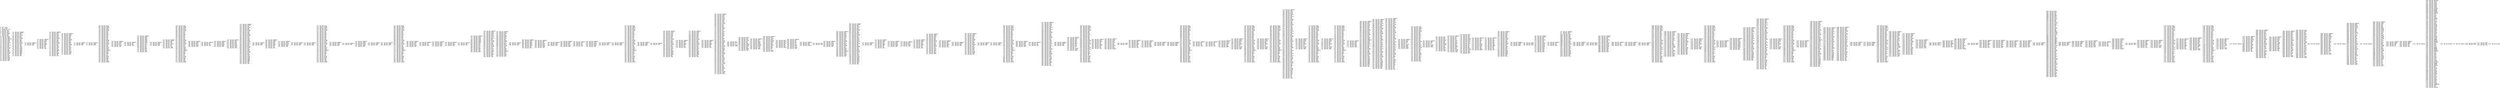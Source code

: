 digraph "graph.cfg.gv" {
	subgraph global {
		node [fontname=Courier fontsize=30.0 rank=same shape=box]
		block_0 [label="0: %00 = #0x1\l2: %01 = #0x40\l4: MSTORE(%01, %00)\l5: [NO_SSA] DUP1\l6: [NO_SSA] PUSH1\l8: [NO_SSA] DUP2\l9: [NO_SSA] MSTORE\la: [NO_SSA] PUSH1\lc: [NO_SSA] ADD\ld: [NO_SSA] PUSH2\l10: [NO_SSA] PUSH1\l12: [NO_SSA] SWAP2\l13: [NO_SSA] CODECOPY\l14: [NO_SSA] PUSH1\l16: [NO_SSA] PUSH1\l18: [NO_SSA] DUP12\l19: [NO_SSA] PUSH20\l2e: [NO_SSA] AND\l2f: [NO_SSA] PUSH20\l44: [NO_SSA] AND\l45: [NO_SSA] DUP2\l46: [NO_SSA] MSTORE\l47: [NO_SSA] PUSH1\l49: [NO_SSA] ADD\l4a: [NO_SSA] SWAP1\l4b: [NO_SSA] DUP2\l4c: [NO_SSA] MSTORE\l4d: [NO_SSA] PUSH1\l4f: [NO_SSA] ADD\l50: [NO_SSA] PUSH1\l52: [NO_SSA] SHA3\l53: [NO_SSA] PUSH1\l55: [NO_SSA] PUSH2\l58: [NO_SSA] PUSH2\l5b: [NO_SSA] JUMP\l"]
		block_5c [label="5c: [NO_SSA] JUMPDEST\l5d: [NO_SSA] PUSH20\l72: [NO_SSA] AND\l73: [NO_SSA] PUSH20\l88: [NO_SSA] AND\l89: [NO_SSA] DUP2\l8a: [NO_SSA] MSTORE\l8b: [NO_SSA] PUSH1\l8d: [NO_SSA] ADD\l8e: [NO_SSA] SWAP1\l8f: [NO_SSA] DUP2\l90: [NO_SSA] MSTORE\l91: [NO_SSA] PUSH1\l93: [NO_SSA] ADD\l94: [NO_SSA] PUSH1\l96: [NO_SSA] SHA3\l97: [NO_SSA] SLOAD\l98: [NO_SSA] PUSH2\l9b: [NO_SSA] SWAP1\l9c: [NO_SSA] SWAP3\l9d: [NO_SSA] SWAP2\l9e: [NO_SSA] SWAP1\l9f: [NO_SSA] PUSH4\la4: [NO_SSA] AND\la5: [NO_SSA] JUMP\l"]
		block_a6 [label="a6: [NO_SSA] JUMPDEST\la7: [NO_SSA] PUSH2\laa: [NO_SSA] JUMP\l"]
		block_ab [label="ab: [NO_SSA] JUMPDEST\lac: [NO_SSA] PUSH1\lae: [NO_SSA] SWAP1\laf: [NO_SSA] POP\lb0: [NO_SSA] SWAP4\lb1: [NO_SSA] SWAP3\lb2: [NO_SSA] POP\lb3: [NO_SSA] POP\lb4: [NO_SSA] POP\lb5: [NO_SSA] JUMP\l"]
		block_b6 [label="b6: [NO_SSA] JUMPDEST\lb7: [NO_SSA] PUSH1\lb9: [NO_SSA] DUP1\lba: [NO_SSA] PUSH1\lbc: [NO_SSA] DUP4\lbd: [NO_SSA] DUP2\lbe: [NO_SSA] MSTORE\lbf: [NO_SSA] PUSH1\lc1: [NO_SSA] ADD\lc2: [NO_SSA] SWAP1\lc3: [NO_SSA] DUP2\lc4: [NO_SSA] MSTORE\lc5: [NO_SSA] PUSH1\lc7: [NO_SSA] ADD\lc8: [NO_SSA] PUSH1\lca: [NO_SSA] SHA3\lcb: [NO_SSA] PUSH1\lcd: [NO_SSA] ADD\lce: [NO_SSA] SLOAD\lcf: [NO_SSA] SWAP1\ld0: [NO_SSA] POP\ld1: [NO_SSA] SWAP2\ld2: [NO_SSA] SWAP1\ld3: [NO_SSA] POP\ld4: [NO_SSA] JUMP\l"]
		block_d5 [label="d5: [NO_SSA] JUMPDEST\ld6: [NO_SSA] PUSH2\ld9: [NO_SSA] PUSH1\ldb: [NO_SSA] DUP1\ldc: [NO_SSA] DUP5\ldd: [NO_SSA] DUP2\lde: [NO_SSA] MSTORE\ldf: [NO_SSA] PUSH1\le1: [NO_SSA] ADD\le2: [NO_SSA] SWAP1\le3: [NO_SSA] DUP2\le4: [NO_SSA] MSTORE\le5: [NO_SSA] PUSH1\le7: [NO_SSA] ADD\le8: [NO_SSA] PUSH1\lea: [NO_SSA] SHA3\leb: [NO_SSA] PUSH1\led: [NO_SSA] ADD\lee: [NO_SSA] SLOAD\lef: [NO_SSA] PUSH2\lf2: [NO_SSA] PUSH2\lf5: [NO_SSA] JUMP\l"]
		block_f6 [label="f6: [NO_SSA] JUMPDEST\lf7: [NO_SSA] PUSH2\lfa: [NO_SSA] JUMP\l"]
		block_fb [label="fb: [NO_SSA] JUMPDEST\lfc: [NO_SSA] PUSH2\lff: [NO_SSA] JUMPI\l"]
		block_100 [label="100: [NO_SSA] PUSH1\l102: [NO_SSA] MLOAD\l103: [NO_SSA] PUSH32\l124: [NO_SSA] DUP2\l125: [NO_SSA] MSTORE\l126: [NO_SSA] PUSH1\l128: [NO_SSA] ADD\l129: [NO_SSA] DUP1\l12a: [NO_SSA] DUP1\l12b: [NO_SSA] PUSH1\l12d: [NO_SSA] ADD\l12e: [NO_SSA] DUP3\l12f: [NO_SSA] DUP2\l130: [NO_SSA] SUB\l131: [NO_SSA] DUP3\l132: [NO_SSA] MSTORE\l133: [NO_SSA] PUSH1\l135: [NO_SSA] DUP2\l136: [NO_SSA] MSTORE\l137: [NO_SSA] PUSH1\l139: [NO_SSA] ADD\l13a: [NO_SSA] DUP1\l13b: [NO_SSA] PUSH2\l13e: [NO_SSA] PUSH1\l140: [NO_SSA] SWAP2\l141: [NO_SSA] CODECOPY\l142: [NO_SSA] PUSH1\l144: [NO_SSA] ADD\l145: [NO_SSA] SWAP2\l146: [NO_SSA] POP\l147: [NO_SSA] POP\l148: [NO_SSA] PUSH1\l14a: [NO_SSA] MLOAD\l14b: [NO_SSA] DUP1\l14c: [NO_SSA] SWAP2\l14d: [NO_SSA] SUB\l14e: [NO_SSA] SWAP1\l14f: [NO_SSA] REVERT\l"]
		block_150 [label="150: [NO_SSA] JUMPDEST\l151: [NO_SSA] PUSH2\l154: [NO_SSA] DUP3\l155: [NO_SSA] DUP3\l156: [NO_SSA] PUSH2\l159: [NO_SSA] JUMP\l"]
		block_15a [label="15a: [NO_SSA] JUMPDEST\l15b: [NO_SSA] POP\l15c: [NO_SSA] POP\l15d: [NO_SSA] JUMP\l"]
		block_15e [label="15e: [NO_SSA] JUMPDEST\l15f: [NO_SSA] PUSH1\l161: [NO_SSA] PUSH1\l163: [NO_SSA] PUSH1\l165: [NO_SSA] SWAP1\l166: [NO_SSA] SLOAD\l167: [NO_SSA] SWAP1\l168: [NO_SSA] PUSH2\l16b: [NO_SSA] EXP\l16c: [NO_SSA] SWAP1\l16d: [NO_SSA] DIV\l16e: [NO_SSA] PUSH1\l170: [NO_SSA] AND\l171: [NO_SSA] SWAP1\l172: [NO_SSA] POP\l173: [NO_SSA] SWAP1\l174: [NO_SSA] JUMP\l"]
		block_175 [label="175: [NO_SSA] JUMPDEST\l176: [NO_SSA] PUSH2\l179: [NO_SSA] PUSH2\l17c: [NO_SSA] JUMP\l"]
		block_17d [label="17d: [NO_SSA] JUMPDEST\l17e: [NO_SSA] PUSH20\l193: [NO_SSA] AND\l194: [NO_SSA] DUP2\l195: [NO_SSA] PUSH20\l1aa: [NO_SSA] AND\l1ab: [NO_SSA] EQ\l1ac: [NO_SSA] PUSH2\l1af: [NO_SSA] JUMPI\l"]
		block_1b0 [label="1b0: [NO_SSA] PUSH1\l1b2: [NO_SSA] MLOAD\l1b3: [NO_SSA] PUSH32\l1d4: [NO_SSA] DUP2\l1d5: [NO_SSA] MSTORE\l1d6: [NO_SSA] PUSH1\l1d8: [NO_SSA] ADD\l1d9: [NO_SSA] DUP1\l1da: [NO_SSA] DUP1\l1db: [NO_SSA] PUSH1\l1dd: [NO_SSA] ADD\l1de: [NO_SSA] DUP3\l1df: [NO_SSA] DUP2\l1e0: [NO_SSA] SUB\l1e1: [NO_SSA] DUP3\l1e2: [NO_SSA] MSTORE\l1e3: [NO_SSA] PUSH1\l1e5: [NO_SSA] DUP2\l1e6: [NO_SSA] MSTORE\l1e7: [NO_SSA] PUSH1\l1e9: [NO_SSA] ADD\l1ea: [NO_SSA] DUP1\l1eb: [NO_SSA] PUSH2\l1ee: [NO_SSA] PUSH1\l1f0: [NO_SSA] SWAP2\l1f1: [NO_SSA] CODECOPY\l1f2: [NO_SSA] PUSH1\l1f4: [NO_SSA] ADD\l1f5: [NO_SSA] SWAP2\l1f6: [NO_SSA] POP\l1f7: [NO_SSA] POP\l1f8: [NO_SSA] PUSH1\l1fa: [NO_SSA] MLOAD\l1fb: [NO_SSA] DUP1\l1fc: [NO_SSA] SWAP2\l1fd: [NO_SSA] SUB\l1fe: [NO_SSA] SWAP1\l1ff: [NO_SSA] REVERT\l"]
		block_200 [label="200: [NO_SSA] JUMPDEST\l201: [NO_SSA] PUSH2\l204: [NO_SSA] DUP3\l205: [NO_SSA] DUP3\l206: [NO_SSA] PUSH2\l209: [NO_SSA] JUMP\l"]
		block_20a [label="20a: [NO_SSA] JUMPDEST\l20b: [NO_SSA] POP\l20c: [NO_SSA] POP\l20d: [NO_SSA] JUMP\l"]
		block_20e [label="20e: [NO_SSA] JUMPDEST\l20f: [NO_SSA] PUSH1\l211: [NO_SSA] PUSH2\l214: [NO_SSA] PUSH2\l217: [NO_SSA] PUSH2\l21a: [NO_SSA] JUMP\l"]
		block_21b [label="21b: [NO_SSA] JUMPDEST\l21c: [NO_SSA] DUP5\l21d: [NO_SSA] PUSH2\l220: [NO_SSA] DUP6\l221: [NO_SSA] PUSH1\l223: [NO_SSA] PUSH1\l225: [NO_SSA] PUSH2\l228: [NO_SSA] PUSH2\l22b: [NO_SSA] JUMP\l"]
		block_22c [label="22c: [NO_SSA] JUMPDEST\l22d: [NO_SSA] PUSH20\l242: [NO_SSA] AND\l243: [NO_SSA] PUSH20\l258: [NO_SSA] AND\l259: [NO_SSA] DUP2\l25a: [NO_SSA] MSTORE\l25b: [NO_SSA] PUSH1\l25d: [NO_SSA] ADD\l25e: [NO_SSA] SWAP1\l25f: [NO_SSA] DUP2\l260: [NO_SSA] MSTORE\l261: [NO_SSA] PUSH1\l263: [NO_SSA] ADD\l264: [NO_SSA] PUSH1\l266: [NO_SSA] SHA3\l267: [NO_SSA] PUSH1\l269: [NO_SSA] DUP10\l26a: [NO_SSA] PUSH20\l27f: [NO_SSA] AND\l280: [NO_SSA] PUSH20\l295: [NO_SSA] AND\l296: [NO_SSA] DUP2\l297: [NO_SSA] MSTORE\l298: [NO_SSA] PUSH1\l29a: [NO_SSA] ADD\l29b: [NO_SSA] SWAP1\l29c: [NO_SSA] DUP2\l29d: [NO_SSA] MSTORE\l29e: [NO_SSA] PUSH1\l2a0: [NO_SSA] ADD\l2a1: [NO_SSA] PUSH1\l2a3: [NO_SSA] SHA3\l2a4: [NO_SSA] SLOAD\l2a5: [NO_SSA] PUSH2\l2a8: [NO_SSA] SWAP1\l2a9: [NO_SSA] SWAP2\l2aa: [NO_SSA] SWAP1\l2ab: [NO_SSA] PUSH4\l2b0: [NO_SSA] AND\l2b1: [NO_SSA] JUMP\l"]
		block_2b2 [label="2b2: [NO_SSA] JUMPDEST\l2b3: [NO_SSA] PUSH2\l2b6: [NO_SSA] JUMP\l"]
		block_2b7 [label="2b7: [NO_SSA] JUMPDEST\l2b8: [NO_SSA] PUSH1\l2ba: [NO_SSA] SWAP1\l2bb: [NO_SSA] POP\l2bc: [NO_SSA] SWAP3\l2bd: [NO_SSA] SWAP2\l2be: [NO_SSA] POP\l2bf: [NO_SSA] POP\l2c0: [NO_SSA] JUMP\l"]
		block_2c1 [label="2c1: [NO_SSA] JUMPDEST\l2c2: [NO_SSA] PUSH2\l2c5: [NO_SSA] PUSH32\l2e6: [NO_SSA] PUSH2\l2e9: [NO_SSA] PUSH2\l2ec: [NO_SSA] JUMP\l"]
		block_2ed [label="2ed: [NO_SSA] JUMPDEST\l2ee: [NO_SSA] PUSH2\l2f1: [NO_SSA] JUMP\l"]
		block_2f2 [label="2f2: [NO_SSA] JUMPDEST\l2f3: [NO_SSA] PUSH2\l2f6: [NO_SSA] JUMPI\l"]
		block_2f7 [label="2f7: [NO_SSA] PUSH1\l2f9: [NO_SSA] MLOAD\l2fa: [NO_SSA] PUSH32\l31b: [NO_SSA] DUP2\l31c: [NO_SSA] MSTORE\l31d: [NO_SSA] PUSH1\l31f: [NO_SSA] ADD\l320: [NO_SSA] DUP1\l321: [NO_SSA] DUP1\l322: [NO_SSA] PUSH1\l324: [NO_SSA] ADD\l325: [NO_SSA] DUP3\l326: [NO_SSA] DUP2\l327: [NO_SSA] SUB\l328: [NO_SSA] DUP3\l329: [NO_SSA] MSTORE\l32a: [NO_SSA] PUSH1\l32c: [NO_SSA] DUP2\l32d: [NO_SSA] MSTORE\l32e: [NO_SSA] PUSH1\l330: [NO_SSA] ADD\l331: [NO_SSA] DUP1\l332: [NO_SSA] PUSH2\l335: [NO_SSA] PUSH1\l337: [NO_SSA] SWAP2\l338: [NO_SSA] CODECOPY\l339: [NO_SSA] PUSH1\l33b: [NO_SSA] ADD\l33c: [NO_SSA] SWAP2\l33d: [NO_SSA] POP\l33e: [NO_SSA] POP\l33f: [NO_SSA] PUSH1\l341: [NO_SSA] MLOAD\l342: [NO_SSA] DUP1\l343: [NO_SSA] SWAP2\l344: [NO_SSA] SUB\l345: [NO_SSA] SWAP1\l346: [NO_SSA] REVERT\l"]
		block_347 [label="347: [NO_SSA] JUMPDEST\l348: [NO_SSA] PUSH2\l34b: [NO_SSA] PUSH2\l34e: [NO_SSA] JUMP\l"]
		block_34f [label="34f: [NO_SSA] JUMPDEST\l350: [NO_SSA] JUMP\l"]
		block_351 [label="351: [NO_SSA] JUMPDEST\l352: [NO_SSA] PUSH2\l355: [NO_SSA] PUSH32\l376: [NO_SSA] PUSH2\l379: [NO_SSA] PUSH2\l37c: [NO_SSA] JUMP\l"]
		block_37d [label="37d: [NO_SSA] JUMPDEST\l37e: [NO_SSA] PUSH2\l381: [NO_SSA] JUMP\l"]
		block_382 [label="382: [NO_SSA] JUMPDEST\l383: [NO_SSA] PUSH2\l386: [NO_SSA] JUMPI\l"]
		block_387 [label="387: [NO_SSA] PUSH1\l389: [NO_SSA] MLOAD\l38a: [NO_SSA] PUSH32\l3ab: [NO_SSA] DUP2\l3ac: [NO_SSA] MSTORE\l3ad: [NO_SSA] PUSH1\l3af: [NO_SSA] ADD\l3b0: [NO_SSA] DUP1\l3b1: [NO_SSA] DUP1\l3b2: [NO_SSA] PUSH1\l3b4: [NO_SSA] ADD\l3b5: [NO_SSA] DUP3\l3b6: [NO_SSA] DUP2\l3b7: [NO_SSA] SUB\l3b8: [NO_SSA] DUP3\l3b9: [NO_SSA] MSTORE\l3ba: [NO_SSA] PUSH1\l3bc: [NO_SSA] DUP2\l3bd: [NO_SSA] MSTORE\l3be: [NO_SSA] PUSH1\l3c0: [NO_SSA] ADD\l3c1: [NO_SSA] DUP1\l3c2: [NO_SSA] PUSH2\l3c5: [NO_SSA] PUSH1\l3c7: [NO_SSA] SWAP2\l3c8: [NO_SSA] CODECOPY\l3c9: [NO_SSA] PUSH1\l3cb: [NO_SSA] ADD\l3cc: [NO_SSA] SWAP2\l3cd: [NO_SSA] POP\l3ce: [NO_SSA] POP\l3cf: [NO_SSA] PUSH1\l3d1: [NO_SSA] MLOAD\l3d2: [NO_SSA] DUP1\l3d3: [NO_SSA] SWAP2\l3d4: [NO_SSA] SUB\l3d5: [NO_SSA] SWAP1\l3d6: [NO_SSA] REVERT\l"]
		block_3d7 [label="3d7: [NO_SSA] JUMPDEST\l3d8: [NO_SSA] PUSH2\l3db: [NO_SSA] DUP3\l3dc: [NO_SSA] DUP3\l3dd: [NO_SSA] PUSH2\l3e0: [NO_SSA] JUMP\l"]
		block_3e1 [label="3e1: [NO_SSA] JUMPDEST\l3e2: [NO_SSA] POP\l3e3: [NO_SSA] POP\l3e4: [NO_SSA] JUMP\l"]
		block_3e5 [label="3e5: [NO_SSA] JUMPDEST\l3e6: [NO_SSA] PUSH2\l3e9: [NO_SSA] PUSH2\l3ec: [NO_SSA] PUSH2\l3ef: [NO_SSA] JUMP\l"]
		block_3f0 [label="3f0: [NO_SSA] JUMPDEST\l3f1: [NO_SSA] DUP3\l3f2: [NO_SSA] PUSH2\l3f5: [NO_SSA] JUMP\l"]
		block_3f6 [label="3f6: [NO_SSA] JUMPDEST\l3f7: [NO_SSA] POP\l3f8: [NO_SSA] JUMP\l"]
		block_3f9 [label="3f9: [NO_SSA] JUMPDEST\l3fa: [NO_SSA] PUSH1\l3fc: [NO_SSA] PUSH1\l3fe: [NO_SSA] PUSH1\l400: [NO_SSA] SWAP1\l401: [NO_SSA] SLOAD\l402: [NO_SSA] SWAP1\l403: [NO_SSA] PUSH2\l406: [NO_SSA] EXP\l407: [NO_SSA] SWAP1\l408: [NO_SSA] DIV\l409: [NO_SSA] PUSH1\l40b: [NO_SSA] AND\l40c: [NO_SSA] SWAP1\l40d: [NO_SSA] POP\l40e: [NO_SSA] SWAP1\l40f: [NO_SSA] JUMP\l"]
		block_410 [label="410: [NO_SSA] JUMPDEST\l411: [NO_SSA] PUSH1\l413: [NO_SSA] PUSH1\l415: [NO_SSA] PUSH1\l417: [NO_SSA] DUP4\l418: [NO_SSA] PUSH20\l42d: [NO_SSA] AND\l42e: [NO_SSA] PUSH20\l443: [NO_SSA] AND\l444: [NO_SSA] DUP2\l445: [NO_SSA] MSTORE\l446: [NO_SSA] PUSH1\l448: [NO_SSA] ADD\l449: [NO_SSA] SWAP1\l44a: [NO_SSA] DUP2\l44b: [NO_SSA] MSTORE\l44c: [NO_SSA] PUSH1\l44e: [NO_SSA] ADD\l44f: [NO_SSA] PUSH1\l451: [NO_SSA] SHA3\l452: [NO_SSA] SLOAD\l453: [NO_SSA] SWAP1\l454: [NO_SSA] POP\l455: [NO_SSA] SWAP2\l456: [NO_SSA] SWAP1\l457: [NO_SSA] POP\l458: [NO_SSA] JUMP\l"]
		block_459 [label="459: [NO_SSA] JUMPDEST\l45a: [NO_SSA] PUSH1\l45c: [NO_SSA] PUSH2\l45f: [NO_SSA] DUP3\l460: [NO_SSA] PUSH1\l462: [NO_SSA] MLOAD\l463: [NO_SSA] DUP1\l464: [NO_SSA] PUSH1\l466: [NO_SSA] ADD\l467: [NO_SSA] PUSH1\l469: [NO_SSA] MSTORE\l46a: [NO_SSA] DUP1\l46b: [NO_SSA] PUSH1\l46d: [NO_SSA] DUP2\l46e: [NO_SSA] MSTORE\l46f: [NO_SSA] PUSH1\l471: [NO_SSA] ADD\l472: [NO_SSA] PUSH2\l475: [NO_SSA] PUSH1\l477: [NO_SSA] SWAP2\l478: [NO_SSA] CODECOPY\l479: [NO_SSA] PUSH2\l47c: [NO_SSA] DUP7\l47d: [NO_SSA] PUSH2\l480: [NO_SSA] PUSH2\l483: [NO_SSA] JUMP\l"]
		block_484 [label="484: [NO_SSA] JUMPDEST\l485: [NO_SSA] PUSH2\l488: [NO_SSA] JUMP\l"]
		block_489 [label="489: [NO_SSA] JUMPDEST\l48a: [NO_SSA] PUSH2\l48d: [NO_SSA] SWAP1\l48e: [NO_SSA] SWAP3\l48f: [NO_SSA] SWAP2\l490: [NO_SSA] SWAP1\l491: [NO_SSA] PUSH4\l496: [NO_SSA] AND\l497: [NO_SSA] JUMP\l"]
		block_498 [label="498: [NO_SSA] JUMPDEST\l499: [NO_SSA] SWAP1\l49a: [NO_SSA] POP\l49b: [NO_SSA] PUSH2\l49e: [NO_SSA] DUP4\l49f: [NO_SSA] PUSH2\l4a2: [NO_SSA] PUSH2\l4a5: [NO_SSA] JUMP\l"]
		block_4a6 [label="4a6: [NO_SSA] JUMPDEST\l4a7: [NO_SSA] DUP4\l4a8: [NO_SSA] PUSH2\l4ab: [NO_SSA] JUMP\l"]
		block_4ac [label="4ac: [NO_SSA] JUMPDEST\l4ad: [NO_SSA] PUSH2\l4b0: [NO_SSA] DUP4\l4b1: [NO_SSA] DUP4\l4b2: [NO_SSA] PUSH2\l4b5: [NO_SSA] JUMP\l"]
		block_4b6 [label="4b6: [NO_SSA] JUMPDEST\l4b7: [NO_SSA] POP\l4b8: [NO_SSA] POP\l4b9: [NO_SSA] POP\l4ba: [NO_SSA] JUMP\l"]
		block_4bb [label="4bb: [NO_SSA] JUMPDEST\l4bc: [NO_SSA] PUSH2\l4bf: [NO_SSA] PUSH32\l4e0: [NO_SSA] PUSH2\l4e3: [NO_SSA] PUSH2\l4e6: [NO_SSA] JUMP\l"]
		block_4e7 [label="4e7: [NO_SSA] JUMPDEST\l4e8: [NO_SSA] PUSH2\l4eb: [NO_SSA] JUMP\l"]
		block_4ec [label="4ec: [NO_SSA] JUMPDEST\l4ed: [NO_SSA] PUSH2\l4f0: [NO_SSA] JUMPI\l"]
		block_4f1 [label="4f1: [NO_SSA] PUSH1\l4f3: [NO_SSA] MLOAD\l4f4: [NO_SSA] PUSH32\l515: [NO_SSA] DUP2\l516: [NO_SSA] MSTORE\l517: [NO_SSA] PUSH1\l519: [NO_SSA] ADD\l51a: [NO_SSA] DUP1\l51b: [NO_SSA] DUP1\l51c: [NO_SSA] PUSH1\l51e: [NO_SSA] ADD\l51f: [NO_SSA] DUP3\l520: [NO_SSA] DUP2\l521: [NO_SSA] SUB\l522: [NO_SSA] DUP3\l523: [NO_SSA] MSTORE\l524: [NO_SSA] PUSH1\l526: [NO_SSA] DUP2\l527: [NO_SSA] MSTORE\l528: [NO_SSA] PUSH1\l52a: [NO_SSA] ADD\l52b: [NO_SSA] DUP1\l52c: [NO_SSA] PUSH2\l52f: [NO_SSA] PUSH1\l531: [NO_SSA] SWAP2\l532: [NO_SSA] CODECOPY\l533: [NO_SSA] PUSH1\l535: [NO_SSA] ADD\l536: [NO_SSA] SWAP2\l537: [NO_SSA] POP\l538: [NO_SSA] POP\l539: [NO_SSA] PUSH1\l53b: [NO_SSA] MLOAD\l53c: [NO_SSA] DUP1\l53d: [NO_SSA] SWAP2\l53e: [NO_SSA] SUB\l53f: [NO_SSA] SWAP1\l540: [NO_SSA] REVERT\l"]
		block_541 [label="541: [NO_SSA] JUMPDEST\l542: [NO_SSA] PUSH2\l545: [NO_SSA] PUSH2\l548: [NO_SSA] JUMP\l"]
		block_549 [label="549: [NO_SSA] JUMPDEST\l54a: [NO_SSA] JUMP\l"]
		block_54b [label="54b: [NO_SSA] JUMPDEST\l54c: [NO_SSA] PUSH1\l54e: [NO_SSA] PUSH2\l551: [NO_SSA] DUP3\l552: [NO_SSA] PUSH1\l554: [NO_SSA] DUP1\l555: [NO_SSA] DUP7\l556: [NO_SSA] DUP2\l557: [NO_SSA] MSTORE\l558: [NO_SSA] PUSH1\l55a: [NO_SSA] ADD\l55b: [NO_SSA] SWAP1\l55c: [NO_SSA] DUP2\l55d: [NO_SSA] MSTORE\l55e: [NO_SSA] PUSH1\l560: [NO_SSA] ADD\l561: [NO_SSA] PUSH1\l563: [NO_SSA] SHA3\l564: [NO_SSA] PUSH1\l566: [NO_SSA] ADD\l567: [NO_SSA] PUSH2\l56a: [NO_SSA] SWAP1\l56b: [NO_SSA] SWAP2\l56c: [NO_SSA] SWAP1\l56d: [NO_SSA] PUSH4\l572: [NO_SSA] AND\l573: [NO_SSA] JUMP\l"]
		block_574 [label="574: [NO_SSA] JUMPDEST\l575: [NO_SSA] SWAP1\l576: [NO_SSA] POP\l577: [NO_SSA] SWAP3\l578: [NO_SSA] SWAP2\l579: [NO_SSA] POP\l57a: [NO_SSA] POP\l57b: [NO_SSA] JUMP\l"]
		block_57c [label="57c: [NO_SSA] JUMPDEST\l57d: [NO_SSA] PUSH1\l57f: [NO_SSA] PUSH2\l582: [NO_SSA] DUP3\l583: [NO_SSA] PUSH1\l585: [NO_SSA] DUP1\l586: [NO_SSA] DUP7\l587: [NO_SSA] DUP2\l588: [NO_SSA] MSTORE\l589: [NO_SSA] PUSH1\l58b: [NO_SSA] ADD\l58c: [NO_SSA] SWAP1\l58d: [NO_SSA] DUP2\l58e: [NO_SSA] MSTORE\l58f: [NO_SSA] PUSH1\l591: [NO_SSA] ADD\l592: [NO_SSA] PUSH1\l594: [NO_SSA] SHA3\l595: [NO_SSA] PUSH1\l597: [NO_SSA] ADD\l598: [NO_SSA] PUSH2\l59b: [NO_SSA] SWAP1\l59c: [NO_SSA] SWAP2\l59d: [NO_SSA] SWAP1\l59e: [NO_SSA] PUSH4\l5a3: [NO_SSA] AND\l5a4: [NO_SSA] JUMP\l"]
		block_5a5 [label="5a5: [NO_SSA] JUMPDEST\l5a6: [NO_SSA] SWAP1\l5a7: [NO_SSA] POP\l5a8: [NO_SSA] SWAP3\l5a9: [NO_SSA] SWAP2\l5aa: [NO_SSA] POP\l5ab: [NO_SSA] POP\l5ac: [NO_SSA] JUMP\l"]
		block_5ad [label="5ad: [NO_SSA] JUMPDEST\l5ae: [NO_SSA] PUSH1\l5b0: [NO_SSA] PUSH1\l5b2: [NO_SSA] DUP1\l5b3: [NO_SSA] SLOAD\l5b4: [NO_SSA] PUSH1\l5b6: [NO_SSA] DUP2\l5b7: [NO_SSA] PUSH1\l5b9: [NO_SSA] AND\l5ba: [NO_SSA] ISZERO\l5bb: [NO_SSA] PUSH2\l5be: [NO_SSA] MUL\l5bf: [NO_SSA] SUB\l5c0: [NO_SSA] AND\l5c1: [NO_SSA] PUSH1\l5c3: [NO_SSA] SWAP1\l5c4: [NO_SSA] DIV\l5c5: [NO_SSA] DUP1\l5c6: [NO_SSA] PUSH1\l5c8: [NO_SSA] ADD\l5c9: [NO_SSA] PUSH1\l5cb: [NO_SSA] DUP1\l5cc: [NO_SSA] SWAP2\l5cd: [NO_SSA] DIV\l5ce: [NO_SSA] MUL\l5cf: [NO_SSA] PUSH1\l5d1: [NO_SSA] ADD\l5d2: [NO_SSA] PUSH1\l5d4: [NO_SSA] MLOAD\l5d5: [NO_SSA] SWAP1\l5d6: [NO_SSA] DUP2\l5d7: [NO_SSA] ADD\l5d8: [NO_SSA] PUSH1\l5da: [NO_SSA] MSTORE\l5db: [NO_SSA] DUP1\l5dc: [NO_SSA] SWAP3\l5dd: [NO_SSA] SWAP2\l5de: [NO_SSA] SWAP1\l5df: [NO_SSA] DUP2\l5e0: [NO_SSA] DUP2\l5e1: [NO_SSA] MSTORE\l5e2: [NO_SSA] PUSH1\l5e4: [NO_SSA] ADD\l5e5: [NO_SSA] DUP3\l5e6: [NO_SSA] DUP1\l5e7: [NO_SSA] SLOAD\l5e8: [NO_SSA] PUSH1\l5ea: [NO_SSA] DUP2\l5eb: [NO_SSA] PUSH1\l5ed: [NO_SSA] AND\l5ee: [NO_SSA] ISZERO\l5ef: [NO_SSA] PUSH2\l5f2: [NO_SSA] MUL\l5f3: [NO_SSA] SUB\l5f4: [NO_SSA] AND\l5f5: [NO_SSA] PUSH1\l5f7: [NO_SSA] SWAP1\l5f8: [NO_SSA] DIV\l5f9: [NO_SSA] DUP1\l5fa: [NO_SSA] ISZERO\l5fb: [NO_SSA] PUSH2\l5fe: [NO_SSA] JUMPI\l"]
		block_5ff [label="5ff: [NO_SSA] DUP1\l600: [NO_SSA] PUSH1\l602: [NO_SSA] LT\l603: [NO_SSA] PUSH2\l606: [NO_SSA] JUMPI\l"]
		block_607 [label="607: [NO_SSA] PUSH2\l60a: [NO_SSA] DUP1\l60b: [NO_SSA] DUP4\l60c: [NO_SSA] SLOAD\l60d: [NO_SSA] DIV\l60e: [NO_SSA] MUL\l60f: [NO_SSA] DUP4\l610: [NO_SSA] MSTORE\l611: [NO_SSA] SWAP2\l612: [NO_SSA] PUSH1\l614: [NO_SSA] ADD\l615: [NO_SSA] SWAP2\l616: [NO_SSA] PUSH2\l619: [NO_SSA] JUMP\l"]
		block_61a [label="61a: [NO_SSA] JUMPDEST\l61b: [NO_SSA] DUP3\l61c: [NO_SSA] ADD\l61d: [NO_SSA] SWAP2\l61e: [NO_SSA] SWAP1\l61f: [NO_SSA] PUSH1\l621: [NO_SSA] MSTORE\l622: [NO_SSA] PUSH1\l624: [NO_SSA] PUSH1\l626: [NO_SSA] SHA3\l627: [NO_SSA] SWAP1\l"]
		block_628 [label="628: [NO_SSA] JUMPDEST\l629: [NO_SSA] DUP2\l62a: [NO_SSA] SLOAD\l62b: [NO_SSA] DUP2\l62c: [NO_SSA] MSTORE\l62d: [NO_SSA] SWAP1\l62e: [NO_SSA] PUSH1\l630: [NO_SSA] ADD\l631: [NO_SSA] SWAP1\l632: [NO_SSA] PUSH1\l634: [NO_SSA] ADD\l635: [NO_SSA] DUP1\l636: [NO_SSA] DUP4\l637: [NO_SSA] GT\l638: [NO_SSA] PUSH2\l63b: [NO_SSA] JUMPI\l"]
		block_63c [label="63c: [NO_SSA] DUP3\l63d: [NO_SSA] SWAP1\l63e: [NO_SSA] SUB\l63f: [NO_SSA] PUSH1\l641: [NO_SSA] AND\l642: [NO_SSA] DUP3\l643: [NO_SSA] ADD\l644: [NO_SSA] SWAP2\l"]
		block_645 [label="645: [NO_SSA] JUMPDEST\l646: [NO_SSA] POP\l647: [NO_SSA] POP\l648: [NO_SSA] POP\l649: [NO_SSA] POP\l64a: [NO_SSA] POP\l64b: [NO_SSA] SWAP1\l64c: [NO_SSA] POP\l64d: [NO_SSA] SWAP1\l64e: [NO_SSA] JUMP\l"]
		block_64f [label="64f: [NO_SSA] JUMPDEST\l650: [NO_SSA] PUSH1\l652: [NO_SSA] DUP1\l653: [NO_SSA] INVALID\l"]
		block_654 [label="654: [NO_SSA] DUP2\l655: [NO_SSA] JUMP\l"]
		block_656 [label="656: [NO_SSA] JUMPDEST\l657: [NO_SSA] PUSH1\l659: [NO_SSA] PUSH2\l65c: [NO_SSA] PUSH2\l65f: [NO_SSA] PUSH2\l662: [NO_SSA] JUMP\l"]
		block_663 [label="663: [NO_SSA] JUMPDEST\l664: [NO_SSA] DUP5\l665: [NO_SSA] PUSH2\l668: [NO_SSA] DUP6\l669: [NO_SSA] PUSH1\l66b: [NO_SSA] MLOAD\l66c: [NO_SSA] DUP1\l66d: [NO_SSA] PUSH1\l66f: [NO_SSA] ADD\l670: [NO_SSA] PUSH1\l672: [NO_SSA] MSTORE\l673: [NO_SSA] DUP1\l674: [NO_SSA] PUSH1\l676: [NO_SSA] DUP2\l677: [NO_SSA] MSTORE\l678: [NO_SSA] PUSH1\l67a: [NO_SSA] ADD\l67b: [NO_SSA] PUSH2\l67e: [NO_SSA] PUSH1\l680: [NO_SSA] SWAP2\l681: [NO_SSA] CODECOPY\l682: [NO_SSA] PUSH1\l684: [NO_SSA] PUSH1\l686: [NO_SSA] PUSH2\l689: [NO_SSA] PUSH2\l68c: [NO_SSA] JUMP\l"]
		block_68d [label="68d: [NO_SSA] JUMPDEST\l68e: [NO_SSA] PUSH20\l6a3: [NO_SSA] AND\l6a4: [NO_SSA] PUSH20\l6b9: [NO_SSA] AND\l6ba: [NO_SSA] DUP2\l6bb: [NO_SSA] MSTORE\l6bc: [NO_SSA] PUSH1\l6be: [NO_SSA] ADD\l6bf: [NO_SSA] SWAP1\l6c0: [NO_SSA] DUP2\l6c1: [NO_SSA] MSTORE\l6c2: [NO_SSA] PUSH1\l6c4: [NO_SSA] ADD\l6c5: [NO_SSA] PUSH1\l6c7: [NO_SSA] SHA3\l6c8: [NO_SSA] PUSH1\l6ca: [NO_SSA] DUP11\l6cb: [NO_SSA] PUSH20\l6e0: [NO_SSA] AND\l6e1: [NO_SSA] PUSH20\l6f6: [NO_SSA] AND\l6f7: [NO_SSA] DUP2\l6f8: [NO_SSA] MSTORE\l6f9: [NO_SSA] PUSH1\l6fb: [NO_SSA] ADD\l6fc: [NO_SSA] SWAP1\l6fd: [NO_SSA] DUP2\l6fe: [NO_SSA] MSTORE\l6ff: [NO_SSA] PUSH1\l701: [NO_SSA] ADD\l702: [NO_SSA] PUSH1\l704: [NO_SSA] SHA3\l705: [NO_SSA] SLOAD\l706: [NO_SSA] PUSH2\l709: [NO_SSA] SWAP1\l70a: [NO_SSA] SWAP3\l70b: [NO_SSA] SWAP2\l70c: [NO_SSA] SWAP1\l70d: [NO_SSA] PUSH4\l712: [NO_SSA] AND\l713: [NO_SSA] JUMP\l"]
		block_714 [label="714: [NO_SSA] JUMPDEST\l715: [NO_SSA] PUSH2\l718: [NO_SSA] JUMP\l"]
		block_719 [label="719: [NO_SSA] JUMPDEST\l71a: [NO_SSA] PUSH1\l71c: [NO_SSA] SWAP1\l71d: [NO_SSA] POP\l71e: [NO_SSA] SWAP3\l71f: [NO_SSA] SWAP2\l720: [NO_SSA] POP\l721: [NO_SSA] POP\l722: [NO_SSA] JUMP\l"]
		block_723 [label="723: [NO_SSA] JUMPDEST\l724: [NO_SSA] PUSH1\l726: [NO_SSA] PUSH2\l729: [NO_SSA] PUSH2\l72c: [NO_SSA] PUSH2\l72f: [NO_SSA] JUMP\l"]
		block_730 [label="730: [NO_SSA] JUMPDEST\l731: [NO_SSA] DUP5\l732: [NO_SSA] DUP5\l733: [NO_SSA] PUSH2\l736: [NO_SSA] JUMP\l"]
		block_737 [label="737: [NO_SSA] JUMPDEST\l738: [NO_SSA] PUSH1\l73a: [NO_SSA] SWAP1\l73b: [NO_SSA] POP\l73c: [NO_SSA] SWAP3\l73d: [NO_SSA] SWAP2\l73e: [NO_SSA] POP\l73f: [NO_SSA] POP\l740: [NO_SSA] JUMP\l"]
		block_741 [label="741: [NO_SSA] JUMPDEST\l742: [NO_SSA] PUSH1\l744: [NO_SSA] PUSH2\l747: [NO_SSA] PUSH1\l749: [NO_SSA] DUP1\l74a: [NO_SSA] DUP5\l74b: [NO_SSA] DUP2\l74c: [NO_SSA] MSTORE\l74d: [NO_SSA] PUSH1\l74f: [NO_SSA] ADD\l750: [NO_SSA] SWAP1\l751: [NO_SSA] DUP2\l752: [NO_SSA] MSTORE\l753: [NO_SSA] PUSH1\l755: [NO_SSA] ADD\l756: [NO_SSA] PUSH1\l758: [NO_SSA] SHA3\l759: [NO_SSA] PUSH1\l75b: [NO_SSA] ADD\l75c: [NO_SSA] PUSH2\l75f: [NO_SSA] JUMP\l"]
		block_760 [label="760: [NO_SSA] JUMPDEST\l761: [NO_SSA] SWAP1\l762: [NO_SSA] POP\l763: [NO_SSA] SWAP2\l764: [NO_SSA] SWAP1\l765: [NO_SSA] POP\l766: [NO_SSA] JUMP\l"]
		block_767 [label="767: [NO_SSA] JUMPDEST\l768: [NO_SSA] PUSH32\l789: [NO_SSA] DUP2\l78a: [NO_SSA] JUMP\l"]
		block_78b [label="78b: [NO_SSA] JUMPDEST\l78c: [NO_SSA] PUSH2\l78f: [NO_SSA] PUSH1\l791: [NO_SSA] DUP1\l792: [NO_SSA] DUP5\l793: [NO_SSA] DUP2\l794: [NO_SSA] MSTORE\l795: [NO_SSA] PUSH1\l797: [NO_SSA] ADD\l798: [NO_SSA] SWAP1\l799: [NO_SSA] DUP2\l79a: [NO_SSA] MSTORE\l79b: [NO_SSA] PUSH1\l79d: [NO_SSA] ADD\l79e: [NO_SSA] PUSH1\l7a0: [NO_SSA] SHA3\l7a1: [NO_SSA] PUSH1\l7a3: [NO_SSA] ADD\l7a4: [NO_SSA] SLOAD\l7a5: [NO_SSA] PUSH2\l7a8: [NO_SSA] PUSH2\l7ab: [NO_SSA] JUMP\l"]
		block_7ac [label="7ac: [NO_SSA] JUMPDEST\l7ad: [NO_SSA] PUSH2\l7b0: [NO_SSA] JUMP\l"]
		block_7b1 [label="7b1: [NO_SSA] JUMPDEST\l7b2: [NO_SSA] PUSH2\l7b5: [NO_SSA] JUMPI\l"]
		block_7b6 [label="7b6: [NO_SSA] PUSH1\l7b8: [NO_SSA] MLOAD\l7b9: [NO_SSA] PUSH32\l7da: [NO_SSA] DUP2\l7db: [NO_SSA] MSTORE\l7dc: [NO_SSA] PUSH1\l7de: [NO_SSA] ADD\l7df: [NO_SSA] DUP1\l7e0: [NO_SSA] DUP1\l7e1: [NO_SSA] PUSH1\l7e3: [NO_SSA] ADD\l7e4: [NO_SSA] DUP3\l7e5: [NO_SSA] DUP2\l7e6: [NO_SSA] SUB\l7e7: [NO_SSA] DUP3\l7e8: [NO_SSA] MSTORE\l7e9: [NO_SSA] PUSH1\l7eb: [NO_SSA] DUP2\l7ec: [NO_SSA] MSTORE\l7ed: [NO_SSA] PUSH1\l7ef: [NO_SSA] ADD\l7f0: [NO_SSA] DUP1\l7f1: [NO_SSA] PUSH2\l7f4: [NO_SSA] PUSH1\l7f6: [NO_SSA] SWAP2\l7f7: [NO_SSA] CODECOPY\l7f8: [NO_SSA] PUSH1\l7fa: [NO_SSA] ADD\l7fb: [NO_SSA] SWAP2\l7fc: [NO_SSA] POP\l7fd: [NO_SSA] POP\l7fe: [NO_SSA] PUSH1\l800: [NO_SSA] MLOAD\l801: [NO_SSA] DUP1\l802: [NO_SSA] SWAP2\l803: [NO_SSA] SUB\l804: [NO_SSA] SWAP1\l805: [NO_SSA] REVERT\l"]
		block_806 [label="806: [NO_SSA] JUMPDEST\l807: [NO_SSA] PUSH2\l80a: [NO_SSA] DUP3\l80b: [NO_SSA] DUP3\l80c: [NO_SSA] PUSH2\l80f: [NO_SSA] JUMP\l"]
		block_810 [label="810: [NO_SSA] JUMPDEST\l811: [NO_SSA] POP\l812: [NO_SSA] POP\l813: [NO_SSA] JUMP\l"]
		block_814 [label="814: [NO_SSA] JUMPDEST\l815: [NO_SSA] PUSH1\l817: [NO_SSA] PUSH1\l819: [NO_SSA] PUSH1\l81b: [NO_SSA] DUP5\l81c: [NO_SSA] PUSH20\l831: [NO_SSA] AND\l832: [NO_SSA] PUSH20\l847: [NO_SSA] AND\l848: [NO_SSA] DUP2\l849: [NO_SSA] MSTORE\l84a: [NO_SSA] PUSH1\l84c: [NO_SSA] ADD\l84d: [NO_SSA] SWAP1\l84e: [NO_SSA] DUP2\l84f: [NO_SSA] MSTORE\l850: [NO_SSA] PUSH1\l852: [NO_SSA] ADD\l853: [NO_SSA] PUSH1\l855: [NO_SSA] SHA3\l856: [NO_SSA] PUSH1\l858: [NO_SSA] DUP4\l859: [NO_SSA] PUSH20\l86e: [NO_SSA] AND\l86f: [NO_SSA] PUSH20\l884: [NO_SSA] AND\l885: [NO_SSA] DUP2\l886: [NO_SSA] MSTORE\l887: [NO_SSA] PUSH1\l889: [NO_SSA] ADD\l88a: [NO_SSA] SWAP1\l88b: [NO_SSA] DUP2\l88c: [NO_SSA] MSTORE\l88d: [NO_SSA] PUSH1\l88f: [NO_SSA] ADD\l890: [NO_SSA] PUSH1\l892: [NO_SSA] SHA3\l893: [NO_SSA] SLOAD\l894: [NO_SSA] SWAP1\l895: [NO_SSA] POP\l896: [NO_SSA] SWAP3\l897: [NO_SSA] SWAP2\l898: [NO_SSA] POP\l899: [NO_SSA] POP\l89a: [NO_SSA] JUMP\l"]
		block_89b [label="89b: [NO_SSA] JUMPDEST\l89c: [NO_SSA] PUSH32\l8bd: [NO_SSA] DUP2\l8be: [NO_SSA] JUMP\l"]
		block_8bf [label="8bf: [NO_SSA] JUMPDEST\l8c0: [NO_SSA] PUSH1\l8c2: [NO_SSA] DUP1\l8c3: [NO_SSA] DUP3\l8c4: [NO_SSA] DUP5\l8c5: [NO_SSA] ADD\l8c6: [NO_SSA] SWAP1\l8c7: [NO_SSA] POP\l8c8: [NO_SSA] DUP4\l8c9: [NO_SSA] DUP2\l8ca: [NO_SSA] LT\l8cb: [NO_SSA] ISZERO\l8cc: [NO_SSA] PUSH2\l8cf: [NO_SSA] JUMPI\l"]
		block_8d0 [label="8d0: [NO_SSA] PUSH1\l8d2: [NO_SSA] MLOAD\l8d3: [NO_SSA] PUSH32\l8f4: [NO_SSA] DUP2\l8f5: [NO_SSA] MSTORE\l8f6: [NO_SSA] PUSH1\l8f8: [NO_SSA] ADD\l8f9: [NO_SSA] DUP1\l8fa: [NO_SSA] DUP1\l8fb: [NO_SSA] PUSH1\l8fd: [NO_SSA] ADD\l8fe: [NO_SSA] DUP3\l8ff: [NO_SSA] DUP2\l900: [NO_SSA] SUB\l901: [NO_SSA] DUP3\l902: [NO_SSA] MSTORE\l903: [NO_SSA] PUSH1\l905: [NO_SSA] DUP2\l906: [NO_SSA] MSTORE\l907: [NO_SSA] PUSH1\l909: [NO_SSA] ADD\l90a: [NO_SSA] DUP1\l90b: [NO_SSA] PUSH32\l92c: [NO_SSA] DUP2\l92d: [NO_SSA] MSTORE\l92e: [NO_SSA] POP\l92f: [NO_SSA] PUSH1\l931: [NO_SSA] ADD\l932: [NO_SSA] SWAP2\l933: [NO_SSA] POP\l934: [NO_SSA] POP\l935: [NO_SSA] PUSH1\l937: [NO_SSA] MLOAD\l938: [NO_SSA] DUP1\l939: [NO_SSA] SWAP2\l93a: [NO_SSA] SUB\l93b: [NO_SSA] SWAP1\l93c: [NO_SSA] REVERT\l"]
		block_93d [label="93d: [NO_SSA] JUMPDEST\l93e: [NO_SSA] DUP1\l93f: [NO_SSA] SWAP2\l940: [NO_SSA] POP\l941: [NO_SSA] POP\l942: [NO_SSA] SWAP3\l943: [NO_SSA] SWAP2\l944: [NO_SSA] POP\l945: [NO_SSA] POP\l946: [NO_SSA] JUMP\l"]
		block_947 [label="947: [NO_SSA] JUMPDEST\l948: [NO_SSA] PUSH1\l94a: [NO_SSA] PUSH2\l94d: [NO_SSA] DUP4\l94e: [NO_SSA] PUSH1\l950: [NO_SSA] ADD\l951: [NO_SSA] DUP4\l952: [NO_SSA] PUSH20\l967: [NO_SSA] AND\l968: [NO_SSA] PUSH1\l96a: [NO_SSA] INVALID\l"]
		block_96b [label="96b: [NO_SSA] PUSH2\l96e: [NO_SSA] JUMP\l"]
		block_96f [label="96f: [NO_SSA] JUMPDEST\l970: [NO_SSA] SWAP1\l971: [NO_SSA] POP\l972: [NO_SSA] SWAP3\l973: [NO_SSA] SWAP2\l974: [NO_SSA] POP\l975: [NO_SSA] POP\l976: [NO_SSA] JUMP\l"]
		block_977 [label="977: [NO_SSA] JUMPDEST\l978: [NO_SSA] PUSH2\l97b: [NO_SSA] DUP4\l97c: [NO_SSA] DUP4\l97d: [NO_SSA] DUP4\l97e: [NO_SSA] PUSH2\l981: [NO_SSA] JUMP\l"]
		block_982 [label="982: [NO_SSA] JUMPDEST\l983: [NO_SSA] PUSH2\l986: [NO_SSA] PUSH2\l989: [NO_SSA] JUMP\l"]
		block_98a [label="98a: [NO_SSA] JUMPDEST\l98b: [NO_SSA] ISZERO\l98c: [NO_SSA] PUSH2\l98f: [NO_SSA] JUMPI\l"]
		block_990 [label="990: [NO_SSA] PUSH1\l992: [NO_SSA] MLOAD\l993: [NO_SSA] PUSH32\l9b4: [NO_SSA] DUP2\l9b5: [NO_SSA] MSTORE\l9b6: [NO_SSA] PUSH1\l9b8: [NO_SSA] ADD\l9b9: [NO_SSA] DUP1\l9ba: [NO_SSA] DUP1\l9bb: [NO_SSA] PUSH1\l9bd: [NO_SSA] ADD\l9be: [NO_SSA] DUP3\l9bf: [NO_SSA] DUP2\l9c0: [NO_SSA] SUB\l9c1: [NO_SSA] DUP3\l9c2: [NO_SSA] MSTORE\l9c3: [NO_SSA] PUSH1\l9c5: [NO_SSA] DUP2\l9c6: [NO_SSA] MSTORE\l9c7: [NO_SSA] PUSH1\l9c9: [NO_SSA] ADD\l9ca: [NO_SSA] DUP1\l9cb: [NO_SSA] PUSH2\l9ce: [NO_SSA] PUSH1\l9d0: [NO_SSA] SWAP2\l9d1: [NO_SSA] CODECOPY\l9d2: [NO_SSA] PUSH1\l9d4: [NO_SSA] ADD\l9d5: [NO_SSA] SWAP2\l9d6: [NO_SSA] POP\l9d7: [NO_SSA] POP\l9d8: [NO_SSA] PUSH1\l9da: [NO_SSA] MLOAD\l9db: [NO_SSA] DUP1\l9dc: [NO_SSA] SWAP2\l9dd: [NO_SSA] SUB\l9de: [NO_SSA] SWAP1\l9df: [NO_SSA] REVERT\l"]
		block_9e0 [label="9e0: [NO_SSA] JUMPDEST\l9e1: [NO_SSA] POP\l9e2: [NO_SSA] POP\l9e3: [NO_SSA] POP\l9e4: [NO_SSA] JUMP\l"]
		block_9e5 [label="9e5: [NO_SSA] JUMPDEST\l9e6: [NO_SSA] POP\l9e7: [NO_SSA] POP\l9e8: [NO_SSA] POP\l9e9: [NO_SSA] JUMP\l"]
		block_9ea [label="9ea: [NO_SSA] JUMPDEST\l9eb: [NO_SSA] PUSH1\l9ed: [NO_SSA] CALLER\l9ee: [NO_SSA] SWAP1\l9ef: [NO_SSA] POP\l9f0: [NO_SSA] SWAP1\l9f1: [NO_SSA] JUMP\l"]
		block_9f2 [label="9f2: [NO_SSA] JUMPDEST\l9f3: [NO_SSA] PUSH1\l9f5: [NO_SSA] PUSH20\la0a: [NO_SSA] AND\la0b: [NO_SSA] DUP4\la0c: [NO_SSA] PUSH20\la21: [NO_SSA] AND\la22: [NO_SSA] EQ\la23: [NO_SSA] ISZERO\la24: [NO_SSA] PUSH2\la27: [NO_SSA] JUMPI\l"]
		block_a28 [label="a28: [NO_SSA] PUSH1\la2a: [NO_SSA] MLOAD\la2b: [NO_SSA] PUSH32\la4c: [NO_SSA] DUP2\la4d: [NO_SSA] MSTORE\la4e: [NO_SSA] PUSH1\la50: [NO_SSA] ADD\la51: [NO_SSA] DUP1\la52: [NO_SSA] DUP1\la53: [NO_SSA] PUSH1\la55: [NO_SSA] ADD\la56: [NO_SSA] DUP3\la57: [NO_SSA] DUP2\la58: [NO_SSA] SUB\la59: [NO_SSA] DUP3\la5a: [NO_SSA] MSTORE\la5b: [NO_SSA] PUSH1\la5d: [NO_SSA] DUP2\la5e: [NO_SSA] MSTORE\la5f: [NO_SSA] PUSH1\la61: [NO_SSA] ADD\la62: [NO_SSA] DUP1\la63: [NO_SSA] PUSH2\la66: [NO_SSA] PUSH1\la68: [NO_SSA] SWAP2\la69: [NO_SSA] CODECOPY\la6a: [NO_SSA] PUSH1\la6c: [NO_SSA] ADD\la6d: [NO_SSA] SWAP2\la6e: [NO_SSA] POP\la6f: [NO_SSA] POP\la70: [NO_SSA] PUSH1\la72: [NO_SSA] MLOAD\la73: [NO_SSA] DUP1\la74: [NO_SSA] SWAP2\la75: [NO_SSA] SUB\la76: [NO_SSA] SWAP1\la77: [NO_SSA] REVERT\l"]
		block_a78 [label="a78: [NO_SSA] JUMPDEST\la79: [NO_SSA] PUSH1\la7b: [NO_SSA] PUSH20\la90: [NO_SSA] AND\la91: [NO_SSA] DUP3\la92: [NO_SSA] PUSH20\laa7: [NO_SSA] AND\laa8: [NO_SSA] EQ\laa9: [NO_SSA] ISZERO\laaa: [NO_SSA] PUSH2\laad: [NO_SSA] JUMPI\l"]
		block_aae [label="aae: [NO_SSA] PUSH1\lab0: [NO_SSA] MLOAD\lab1: [NO_SSA] PUSH32\lad2: [NO_SSA] DUP2\lad3: [NO_SSA] MSTORE\lad4: [NO_SSA] PUSH1\lad6: [NO_SSA] ADD\lad7: [NO_SSA] DUP1\lad8: [NO_SSA] DUP1\lad9: [NO_SSA] PUSH1\ladb: [NO_SSA] ADD\ladc: [NO_SSA] DUP3\ladd: [NO_SSA] DUP2\lade: [NO_SSA] SUB\ladf: [NO_SSA] DUP3\lae0: [NO_SSA] MSTORE\lae1: [NO_SSA] PUSH1\lae3: [NO_SSA] DUP2\lae4: [NO_SSA] MSTORE\lae5: [NO_SSA] PUSH1\lae7: [NO_SSA] ADD\lae8: [NO_SSA] DUP1\lae9: [NO_SSA] PUSH2\laec: [NO_SSA] PUSH1\laee: [NO_SSA] SWAP2\laef: [NO_SSA] CODECOPY\laf0: [NO_SSA] PUSH1\laf2: [NO_SSA] ADD\laf3: [NO_SSA] SWAP2\laf4: [NO_SSA] POP\laf5: [NO_SSA] POP\laf6: [NO_SSA] PUSH1\laf8: [NO_SSA] MLOAD\laf9: [NO_SSA] DUP1\lafa: [NO_SSA] SWAP2\lafb: [NO_SSA] SUB\lafc: [NO_SSA] SWAP1\lafd: [NO_SSA] REVERT\l"]
		block_afe [label="afe: [NO_SSA] JUMPDEST\laff: [NO_SSA] DUP1\lb00: [NO_SSA] PUSH1\lb02: [NO_SSA] PUSH1\lb04: [NO_SSA] DUP6\lb05: [NO_SSA] PUSH20\lb1a: [NO_SSA] AND\lb1b: [NO_SSA] PUSH20\lb30: [NO_SSA] AND\lb31: [NO_SSA] DUP2\lb32: [NO_SSA] MSTORE\lb33: [NO_SSA] PUSH1\lb35: [NO_SSA] ADD\lb36: [NO_SSA] SWAP1\lb37: [NO_SSA] DUP2\lb38: [NO_SSA] MSTORE\lb39: [NO_SSA] PUSH1\lb3b: [NO_SSA] ADD\lb3c: [NO_SSA] PUSH1\lb3e: [NO_SSA] SHA3\lb3f: [NO_SSA] PUSH1\lb41: [NO_SSA] DUP5\lb42: [NO_SSA] PUSH20\lb57: [NO_SSA] AND\lb58: [NO_SSA] PUSH20\lb6d: [NO_SSA] AND\lb6e: [NO_SSA] DUP2\lb6f: [NO_SSA] MSTORE\lb70: [NO_SSA] PUSH1\lb72: [NO_SSA] ADD\lb73: [NO_SSA] SWAP1\lb74: [NO_SSA] DUP2\lb75: [NO_SSA] MSTORE\lb76: [NO_SSA] PUSH1\lb78: [NO_SSA] ADD\lb79: [NO_SSA] PUSH1\lb7b: [NO_SSA] SHA3\lb7c: [NO_SSA] DUP2\lb7d: [NO_SSA] SWAP1\lb7e: [NO_SSA] SSTORE\lb7f: [NO_SSA] POP\lb80: [NO_SSA] DUP2\lb81: [NO_SSA] PUSH20\lb96: [NO_SSA] AND\lb97: [NO_SSA] DUP4\lb98: [NO_SSA] PUSH20\lbad: [NO_SSA] AND\lbae: [NO_SSA] PUSH32\lbcf: [NO_SSA] DUP4\lbd0: [NO_SSA] PUSH1\lbd2: [NO_SSA] MLOAD\lbd3: [NO_SSA] DUP1\lbd4: [NO_SSA] DUP3\lbd5: [NO_SSA] DUP2\lbd6: [NO_SSA] MSTORE\lbd7: [NO_SSA] PUSH1\lbd9: [NO_SSA] ADD\lbda: [NO_SSA] SWAP2\lbdb: [NO_SSA] POP\lbdc: [NO_SSA] POP\lbdd: [NO_SSA] PUSH1\lbdf: [NO_SSA] MLOAD\lbe0: [NO_SSA] DUP1\lbe1: [NO_SSA] SWAP2\lbe2: [NO_SSA] SUB\lbe3: [NO_SSA] SWAP1\lbe4: [NO_SSA] LOG3\lbe5: [NO_SSA] POP\lbe6: [NO_SSA] POP\lbe7: [NO_SSA] POP\lbe8: [NO_SSA] JUMP\l"]
		block_be9 [label="be9: [NO_SSA] JUMPDEST\lbea: [NO_SSA] PUSH1\lbec: [NO_SSA] PUSH20\lc01: [NO_SSA] AND\lc02: [NO_SSA] DUP4\lc03: [NO_SSA] PUSH20\lc18: [NO_SSA] AND\lc19: [NO_SSA] EQ\lc1a: [NO_SSA] ISZERO\lc1b: [NO_SSA] PUSH2\lc1e: [NO_SSA] JUMPI\l"]
		block_c1f [label="c1f: [NO_SSA] PUSH1\lc21: [NO_SSA] MLOAD\lc22: [NO_SSA] PUSH32\lc43: [NO_SSA] DUP2\lc44: [NO_SSA] MSTORE\lc45: [NO_SSA] PUSH1\lc47: [NO_SSA] ADD\lc48: [NO_SSA] DUP1\lc49: [NO_SSA] DUP1\lc4a: [NO_SSA] PUSH1\lc4c: [NO_SSA] ADD\lc4d: [NO_SSA] DUP3\lc4e: [NO_SSA] DUP2\lc4f: [NO_SSA] SUB\lc50: [NO_SSA] DUP3\lc51: [NO_SSA] MSTORE\lc52: [NO_SSA] PUSH1\lc54: [NO_SSA] DUP2\lc55: [NO_SSA] MSTORE\lc56: [NO_SSA] PUSH1\lc58: [NO_SSA] ADD\lc59: [NO_SSA] DUP1\lc5a: [NO_SSA] PUSH2\lc5d: [NO_SSA] PUSH1\lc5f: [NO_SSA] SWAP2\lc60: [NO_SSA] CODECOPY\lc61: [NO_SSA] PUSH1\lc63: [NO_SSA] ADD\lc64: [NO_SSA] SWAP2\lc65: [NO_SSA] POP\lc66: [NO_SSA] POP\lc67: [NO_SSA] PUSH1\lc69: [NO_SSA] MLOAD\lc6a: [NO_SSA] DUP1\lc6b: [NO_SSA] SWAP2\lc6c: [NO_SSA] SUB\lc6d: [NO_SSA] SWAP1\lc6e: [NO_SSA] REVERT\l"]
		block_c6f [label="c6f: [NO_SSA] JUMPDEST\lc70: [NO_SSA] PUSH1\lc72: [NO_SSA] PUSH20\lc87: [NO_SSA] AND\lc88: [NO_SSA] DUP3\lc89: [NO_SSA] PUSH20\lc9e: [NO_SSA] AND\lc9f: [NO_SSA] EQ\lca0: [NO_SSA] ISZERO\lca1: [NO_SSA] PUSH2\lca4: [NO_SSA] JUMPI\l"]
		block_ca5 [label="ca5: [NO_SSA] PUSH1\lca7: [NO_SSA] MLOAD\lca8: [NO_SSA] PUSH32\lcc9: [NO_SSA] DUP2\lcca: [NO_SSA] MSTORE\lccb: [NO_SSA] PUSH1\lccd: [NO_SSA] ADD\lcce: [NO_SSA] DUP1\lccf: [NO_SSA] DUP1\lcd0: [NO_SSA] PUSH1\lcd2: [NO_SSA] ADD\lcd3: [NO_SSA] DUP3\lcd4: [NO_SSA] DUP2\lcd5: [NO_SSA] SUB\lcd6: [NO_SSA] DUP3\lcd7: [NO_SSA] MSTORE\lcd8: [NO_SSA] PUSH1\lcda: [NO_SSA] DUP2\lcdb: [NO_SSA] MSTORE\lcdc: [NO_SSA] PUSH1\lcde: [NO_SSA] ADD\lcdf: [NO_SSA] DUP1\lce0: [NO_SSA] PUSH2\lce3: [NO_SSA] PUSH1\lce5: [NO_SSA] SWAP2\lce6: [NO_SSA] CODECOPY\lce7: [NO_SSA] PUSH1\lce9: [NO_SSA] ADD\lcea: [NO_SSA] SWAP2\lceb: [NO_SSA] POP\lcec: [NO_SSA] POP\lced: [NO_SSA] PUSH1\lcef: [NO_SSA] MLOAD\lcf0: [NO_SSA] DUP1\lcf1: [NO_SSA] SWAP2\lcf2: [NO_SSA] SUB\lcf3: [NO_SSA] SWAP1\lcf4: [NO_SSA] REVERT\l"]
		block_cf5 [label="cf5: [NO_SSA] JUMPDEST\lcf6: [NO_SSA] PUSH2\lcf9: [NO_SSA] DUP4\lcfa: [NO_SSA] DUP4\lcfb: [NO_SSA] DUP4\lcfc: [NO_SSA] PUSH2\lcff: [NO_SSA] JUMP\l"]
		block_d00 [label="d00: [NO_SSA] JUMPDEST\ld01: [NO_SSA] PUSH2\ld04: [NO_SSA] DUP2\ld05: [NO_SSA] PUSH1\ld07: [NO_SSA] MLOAD\ld08: [NO_SSA] DUP1\ld09: [NO_SSA] PUSH1\ld0b: [NO_SSA] ADD\ld0c: [NO_SSA] PUSH1\ld0e: [NO_SSA] MSTORE\ld0f: [NO_SSA] DUP1\ld10: [NO_SSA] PUSH1\ld12: [NO_SSA] DUP2\ld13: [NO_SSA] MSTORE\ld14: [NO_SSA] PUSH1\ld16: [NO_SSA] ADD\ld17: [NO_SSA] PUSH2\ld1a: [NO_SSA] PUSH1\ld1c: [NO_SSA] SWAP2\ld1d: [NO_SSA] CODECOPY\ld1e: [NO_SSA] PUSH1\ld20: [NO_SSA] PUSH1\ld22: [NO_SSA] DUP8\ld23: [NO_SSA] PUSH20\ld38: [NO_SSA] AND\ld39: [NO_SSA] PUSH20\ld4e: [NO_SSA] AND\ld4f: [NO_SSA] DUP2\ld50: [NO_SSA] MSTORE\ld51: [NO_SSA] PUSH1\ld53: [NO_SSA] ADD\ld54: [NO_SSA] SWAP1\ld55: [NO_SSA] DUP2\ld56: [NO_SSA] MSTORE\ld57: [NO_SSA] PUSH1\ld59: [NO_SSA] ADD\ld5a: [NO_SSA] PUSH1\ld5c: [NO_SSA] SHA3\ld5d: [NO_SSA] SLOAD\ld5e: [NO_SSA] PUSH2\ld61: [NO_SSA] SWAP1\ld62: [NO_SSA] SWAP3\ld63: [NO_SSA] SWAP2\ld64: [NO_SSA] SWAP1\ld65: [NO_SSA] PUSH4\ld6a: [NO_SSA] AND\ld6b: [NO_SSA] JUMP\l"]
		block_d6c [label="d6c: [NO_SSA] JUMPDEST\ld6d: [NO_SSA] PUSH1\ld6f: [NO_SSA] PUSH1\ld71: [NO_SSA] DUP6\ld72: [NO_SSA] PUSH20\ld87: [NO_SSA] AND\ld88: [NO_SSA] PUSH20\ld9d: [NO_SSA] AND\ld9e: [NO_SSA] DUP2\ld9f: [NO_SSA] MSTORE\lda0: [NO_SSA] PUSH1\lda2: [NO_SSA] ADD\lda3: [NO_SSA] SWAP1\lda4: [NO_SSA] DUP2\lda5: [NO_SSA] MSTORE\lda6: [NO_SSA] PUSH1\lda8: [NO_SSA] ADD\lda9: [NO_SSA] PUSH1\ldab: [NO_SSA] SHA3\ldac: [NO_SSA] DUP2\ldad: [NO_SSA] SWAP1\ldae: [NO_SSA] SSTORE\ldaf: [NO_SSA] POP\ldb0: [NO_SSA] PUSH2\ldb3: [NO_SSA] DUP2\ldb4: [NO_SSA] PUSH1\ldb6: [NO_SSA] PUSH1\ldb8: [NO_SSA] DUP6\ldb9: [NO_SSA] PUSH20\ldce: [NO_SSA] AND\ldcf: [NO_SSA] PUSH20\lde4: [NO_SSA] AND\lde5: [NO_SSA] DUP2\lde6: [NO_SSA] MSTORE\lde7: [NO_SSA] PUSH1\lde9: [NO_SSA] ADD\ldea: [NO_SSA] SWAP1\ldeb: [NO_SSA] DUP2\ldec: [NO_SSA] MSTORE\lded: [NO_SSA] PUSH1\ldef: [NO_SSA] ADD\ldf0: [NO_SSA] PUSH1\ldf2: [NO_SSA] SHA3\ldf3: [NO_SSA] SLOAD\ldf4: [NO_SSA] PUSH2\ldf7: [NO_SSA] SWAP1\ldf8: [NO_SSA] SWAP2\ldf9: [NO_SSA] SWAP1\ldfa: [NO_SSA] PUSH4\ldff: [NO_SSA] AND\le00: [NO_SSA] JUMP\l"]
		block_e01 [label="e01: [NO_SSA] JUMPDEST\le02: [NO_SSA] PUSH1\le04: [NO_SSA] PUSH1\le06: [NO_SSA] DUP5\le07: [NO_SSA] PUSH20\le1c: [NO_SSA] AND\le1d: [NO_SSA] PUSH20\le32: [NO_SSA] AND\le33: [NO_SSA] DUP2\le34: [NO_SSA] MSTORE\le35: [NO_SSA] PUSH1\le37: [NO_SSA] ADD\le38: [NO_SSA] SWAP1\le39: [NO_SSA] DUP2\le3a: [NO_SSA] MSTORE\le3b: [NO_SSA] PUSH1\le3d: [NO_SSA] ADD\le3e: [NO_SSA] PUSH1\le40: [NO_SSA] SHA3\le41: [NO_SSA] DUP2\le42: [NO_SSA] SWAP1\le43: [NO_SSA] SSTORE\le44: [NO_SSA] POP\le45: [NO_SSA] DUP2\le46: [NO_SSA] PUSH20\le5b: [NO_SSA] AND\le5c: [NO_SSA] DUP4\le5d: [NO_SSA] PUSH20\le72: [NO_SSA] AND\le73: [NO_SSA] PUSH32\le94: [NO_SSA] DUP4\le95: [NO_SSA] PUSH1\le97: [NO_SSA] MLOAD\le98: [NO_SSA] DUP1\le99: [NO_SSA] DUP3\le9a: [NO_SSA] DUP2\le9b: [NO_SSA] MSTORE\le9c: [NO_SSA] PUSH1\le9e: [NO_SSA] ADD\le9f: [NO_SSA] SWAP2\lea0: [NO_SSA] POP\lea1: [NO_SSA] POP\lea2: [NO_SSA] PUSH1\lea4: [NO_SSA] MLOAD\lea5: [NO_SSA] DUP1\lea6: [NO_SSA] SWAP2\lea7: [NO_SSA] SUB\lea8: [NO_SSA] SWAP1\lea9: [NO_SSA] LOG3\leaa: [NO_SSA] POP\leab: [NO_SSA] POP\leac: [NO_SSA] POP\lead: [NO_SSA] JUMP\l"]
		block_eae [label="eae: [NO_SSA] JUMPDEST\leaf: [NO_SSA] PUSH1\leb1: [NO_SSA] DUP4\leb2: [NO_SSA] DUP4\leb3: [NO_SSA] GT\leb4: [NO_SSA] ISZERO\leb5: [NO_SSA] DUP3\leb6: [NO_SSA] SWAP1\leb7: [NO_SSA] PUSH2\leba: [NO_SSA] JUMPI\l"]
		block_ebb [label="ebb: [NO_SSA] PUSH1\lebd: [NO_SSA] MLOAD\lebe: [NO_SSA] PUSH32\ledf: [NO_SSA] DUP2\lee0: [NO_SSA] MSTORE\lee1: [NO_SSA] PUSH1\lee3: [NO_SSA] ADD\lee4: [NO_SSA] DUP1\lee5: [NO_SSA] DUP1\lee6: [NO_SSA] PUSH1\lee8: [NO_SSA] ADD\lee9: [NO_SSA] DUP3\leea: [NO_SSA] DUP2\leeb: [NO_SSA] SUB\leec: [NO_SSA] DUP3\leed: [NO_SSA] MSTORE\leee: [NO_SSA] DUP4\leef: [NO_SSA] DUP2\lef0: [NO_SSA] DUP2\lef1: [NO_SSA] MLOAD\lef2: [NO_SSA] DUP2\lef3: [NO_SSA] MSTORE\lef4: [NO_SSA] PUSH1\lef6: [NO_SSA] ADD\lef7: [NO_SSA] SWAP2\lef8: [NO_SSA] POP\lef9: [NO_SSA] DUP1\lefa: [NO_SSA] MLOAD\lefb: [NO_SSA] SWAP1\lefc: [NO_SSA] PUSH1\lefe: [NO_SSA] ADD\leff: [NO_SSA] SWAP1\lf00: [NO_SSA] DUP1\lf01: [NO_SSA] DUP4\lf02: [NO_SSA] DUP4\lf03: [NO_SSA] PUSH1\l"]
		block_f05 [label="f05: [NO_SSA] JUMPDEST\lf06: [NO_SSA] DUP4\lf07: [NO_SSA] DUP2\lf08: [NO_SSA] LT\lf09: [NO_SSA] ISZERO\lf0a: [NO_SSA] PUSH2\lf0d: [NO_SSA] JUMPI\l"]
		block_f0e [label="f0e: [NO_SSA] DUP1\lf0f: [NO_SSA] DUP3\lf10: [NO_SSA] ADD\lf11: [NO_SSA] MLOAD\lf12: [NO_SSA] DUP2\lf13: [NO_SSA] DUP5\lf14: [NO_SSA] ADD\lf15: [NO_SSA] MSTORE\lf16: [NO_SSA] PUSH1\lf18: [NO_SSA] DUP2\lf19: [NO_SSA] ADD\lf1a: [NO_SSA] SWAP1\lf1b: [NO_SSA] POP\lf1c: [NO_SSA] PUSH2\lf1f: [NO_SSA] JUMP\l"]
		block_f20 [label="f20: [NO_SSA] JUMPDEST\lf21: [NO_SSA] POP\lf22: [NO_SSA] POP\lf23: [NO_SSA] POP\lf24: [NO_SSA] POP\lf25: [NO_SSA] SWAP1\lf26: [NO_SSA] POP\lf27: [NO_SSA] SWAP1\lf28: [NO_SSA] DUP2\lf29: [NO_SSA] ADD\lf2a: [NO_SSA] SWAP1\lf2b: [NO_SSA] PUSH1\lf2d: [NO_SSA] AND\lf2e: [NO_SSA] DUP1\lf2f: [NO_SSA] ISZERO\lf30: [NO_SSA] PUSH2\lf33: [NO_SSA] JUMPI\l"]
		block_f34 [label="f34: [NO_SSA] DUP1\lf35: [NO_SSA] DUP3\lf36: [NO_SSA] SUB\lf37: [NO_SSA] DUP1\lf38: [NO_SSA] MLOAD\lf39: [NO_SSA] PUSH1\lf3b: [NO_SSA] DUP4\lf3c: [NO_SSA] PUSH1\lf3e: [NO_SSA] SUB\lf3f: [NO_SSA] PUSH2\lf42: [NO_SSA] EXP\lf43: [NO_SSA] SUB\lf44: [NO_SSA] NOT\lf45: [NO_SSA] AND\lf46: [NO_SSA] DUP2\lf47: [NO_SSA] MSTORE\lf48: [NO_SSA] PUSH1\lf4a: [NO_SSA] ADD\lf4b: [NO_SSA] SWAP2\lf4c: [NO_SSA] POP\l"]
		block_f4d [label="f4d: [NO_SSA] JUMPDEST\lf4e: [NO_SSA] POP\lf4f: [NO_SSA] SWAP3\lf50: [NO_SSA] POP\lf51: [NO_SSA] POP\lf52: [NO_SSA] POP\lf53: [NO_SSA] PUSH1\lf55: [NO_SSA] MLOAD\lf56: [NO_SSA] DUP1\lf57: [NO_SSA] SWAP2\lf58: [NO_SSA] SUB\lf59: [NO_SSA] SWAP1\lf5a: [NO_SSA] REVERT\l"]
		block_f5b [label="f5b: [NO_SSA] JUMPDEST\lf5c: [NO_SSA] POP\lf5d: [NO_SSA] DUP3\lf5e: [NO_SSA] DUP5\lf5f: [NO_SSA] SUB\lf60: [NO_SSA] SWAP1\lf61: [NO_SSA] POP\lf62: [NO_SSA] SWAP4\lf63: [NO_SSA] SWAP3\lf64: [NO_SSA] POP\lf65: [NO_SSA] POP\lf66: [NO_SSA] POP\lf67: [NO_SSA] JUMP\l"]
		block_f68 [label="f68: [NO_SSA] JUMPDEST\lf69: [NO_SSA] PUSH2\lf6c: [NO_SSA] DUP2\lf6d: [NO_SSA] PUSH1\lf6f: [NO_SSA] DUP1\lf70: [NO_SSA] DUP6\lf71: [NO_SSA] DUP2\lf72: [NO_SSA] MSTORE\lf73: [NO_SSA] PUSH1\lf75: [NO_SSA] ADD\lf76: [NO_SSA] SWAP1\lf77: [NO_SSA] DUP2\lf78: [NO_SSA] MSTORE\lf79: [NO_SSA] PUSH1\lf7b: [NO_SSA] ADD\lf7c: [NO_SSA] PUSH1\lf7e: [NO_SSA] SHA3\lf7f: [NO_SSA] PUSH1\lf81: [NO_SSA] ADD\lf82: [NO_SSA] PUSH2\lf85: [NO_SSA] SWAP1\lf86: [NO_SSA] SWAP2\lf87: [NO_SSA] SWAP1\lf88: [NO_SSA] PUSH4\lf8d: [NO_SSA] AND\lf8e: [NO_SSA] JUMP\l"]
		block_f8f [label="f8f: [NO_SSA] JUMPDEST\lf90: [NO_SSA] ISZERO\lf91: [NO_SSA] PUSH2\lf94: [NO_SSA] JUMPI\l"]
		block_f95 [label="f95: [NO_SSA] PUSH2\lf98: [NO_SSA] PUSH2\lf9b: [NO_SSA] JUMP\l"]
		block_f9c [label="f9c: [NO_SSA] JUMPDEST\lf9d: [NO_SSA] PUSH20\lfb2: [NO_SSA] AND\lfb3: [NO_SSA] DUP2\lfb4: [NO_SSA] PUSH20\lfc9: [NO_SSA] AND\lfca: [NO_SSA] DUP4\lfcb: [NO_SSA] PUSH32\lfec: [NO_SSA] PUSH1\lfee: [NO_SSA] MLOAD\lfef: [NO_SSA] PUSH1\lff1: [NO_SSA] MLOAD\lff2: [NO_SSA] DUP1\lff3: [NO_SSA] SWAP2\lff4: [NO_SSA] SUB\lff5: [NO_SSA] SWAP1\lff6: [NO_SSA] LOG4\l"]
		block_ff7 [label="ff7: [NO_SSA] JUMPDEST\lff8: [NO_SSA] POP\lff9: [NO_SSA] POP\lffa: [NO_SSA] JUMP\l"]
		block_ffb [label="ffb: [NO_SSA] JUMPDEST\lffc: [NO_SSA] PUSH2\lfff: [NO_SSA] DUP2\l1000: [NO_SSA] PUSH1\l1002: [NO_SSA] DUP1\l1003: [NO_SSA] DUP6\l1004: [NO_SSA] DUP2\l1005: [NO_SSA] MSTORE\l1006: [NO_SSA] PUSH1\l1008: [NO_SSA] ADD\l1009: [NO_SSA] SWAP1\l100a: [NO_SSA] DUP2\l100b: [NO_SSA] MSTORE\l100c: [NO_SSA] PUSH1\l100e: [NO_SSA] ADD\l100f: [NO_SSA] PUSH1\l1011: [NO_SSA] SHA3\l1012: [NO_SSA] PUSH1\l1014: [NO_SSA] ADD\l1015: [NO_SSA] PUSH2\l1018: [NO_SSA] SWAP1\l1019: [NO_SSA] SWAP2\l101a: [NO_SSA] SWAP1\l101b: [NO_SSA] PUSH4\l1020: [NO_SSA] AND\l1021: [NO_SSA] JUMP\l"]
		block_1022 [label="1022: [NO_SSA] JUMPDEST\l1023: [NO_SSA] ISZERO\l1024: [NO_SSA] PUSH2\l1027: [NO_SSA] JUMPI\l"]
		block_1028 [label="1028: [NO_SSA] PUSH2\l102b: [NO_SSA] PUSH2\l102e: [NO_SSA] JUMP\l"]
		block_102f [label="102f: [NO_SSA] JUMPDEST\l1030: [NO_SSA] PUSH20\l1045: [NO_SSA] AND\l1046: [NO_SSA] DUP2\l1047: [NO_SSA] PUSH20\l105c: [NO_SSA] AND\l105d: [NO_SSA] DUP4\l105e: [NO_SSA] PUSH32\l107f: [NO_SSA] PUSH1\l1081: [NO_SSA] MLOAD\l1082: [NO_SSA] PUSH1\l1084: [NO_SSA] MLOAD\l1085: [NO_SSA] DUP1\l1086: [NO_SSA] SWAP2\l1087: [NO_SSA] SUB\l1088: [NO_SSA] SWAP1\l1089: [NO_SSA] LOG4\l"]
		block_108a [label="108a: [NO_SSA] JUMPDEST\l108b: [NO_SSA] POP\l108c: [NO_SSA] POP\l108d: [NO_SSA] JUMP\l"]
		block_108e [label="108e: [NO_SSA] JUMPDEST\l108f: [NO_SSA] PUSH2\l1092: [NO_SSA] PUSH2\l1095: [NO_SSA] JUMP\l"]
		block_1096 [label="1096: [NO_SSA] JUMPDEST\l1097: [NO_SSA] PUSH2\l109a: [NO_SSA] JUMPI\l"]
		block_109b [label="109b: [NO_SSA] PUSH1\l109d: [NO_SSA] MLOAD\l109e: [NO_SSA] PUSH32\l10bf: [NO_SSA] DUP2\l10c0: [NO_SSA] MSTORE\l10c1: [NO_SSA] PUSH1\l10c3: [NO_SSA] ADD\l10c4: [NO_SSA] DUP1\l10c5: [NO_SSA] DUP1\l10c6: [NO_SSA] PUSH1\l10c8: [NO_SSA] ADD\l10c9: [NO_SSA] DUP3\l10ca: [NO_SSA] DUP2\l10cb: [NO_SSA] SUB\l10cc: [NO_SSA] DUP3\l10cd: [NO_SSA] MSTORE\l10ce: [NO_SSA] PUSH1\l10d0: [NO_SSA] DUP2\l10d1: [NO_SSA] MSTORE\l10d2: [NO_SSA] PUSH1\l10d4: [NO_SSA] ADD\l10d5: [NO_SSA] DUP1\l10d6: [NO_SSA] PUSH32\l10f7: [NO_SSA] DUP2\l10f8: [NO_SSA] MSTORE\l10f9: [NO_SSA] POP\l10fa: [NO_SSA] PUSH1\l10fc: [NO_SSA] ADD\l10fd: [NO_SSA] SWAP2\l10fe: [NO_SSA] POP\l10ff: [NO_SSA] POP\l1100: [NO_SSA] PUSH1\l1102: [NO_SSA] MLOAD\l1103: [NO_SSA] DUP1\l1104: [NO_SSA] SWAP2\l1105: [NO_SSA] SUB\l1106: [NO_SSA] SWAP1\l1107: [NO_SSA] REVERT\l"]
		block_1108 [label="1108: [NO_SSA] JUMPDEST\l1109: [NO_SSA] PUSH1\l110b: [NO_SSA] PUSH1\l110d: [NO_SSA] PUSH1\l110f: [NO_SSA] PUSH2\l1112: [NO_SSA] EXP\l1113: [NO_SSA] DUP2\l1114: [NO_SSA] SLOAD\l1115: [NO_SSA] DUP2\l1116: [NO_SSA] PUSH1\l1118: [NO_SSA] MUL\l1119: [NO_SSA] NOT\l111a: [NO_SSA] AND\l111b: [NO_SSA] SWAP1\l111c: [NO_SSA] DUP4\l111d: [NO_SSA] ISZERO\l111e: [NO_SSA] ISZERO\l111f: [NO_SSA] MUL\l1120: [NO_SSA] OR\l1121: [NO_SSA] SWAP1\l1122: [NO_SSA] SSTORE\l1123: [NO_SSA] POP\l1124: [NO_SSA] PUSH32\l1145: [NO_SSA] PUSH2\l1148: [NO_SSA] PUSH2\l114b: [NO_SSA] JUMP\l"]
		block_114c [label="114c: [NO_SSA] JUMPDEST\l114d: [NO_SSA] PUSH1\l114f: [NO_SSA] MLOAD\l1150: [NO_SSA] DUP1\l1151: [NO_SSA] DUP3\l1152: [NO_SSA] PUSH20\l1167: [NO_SSA] AND\l1168: [NO_SSA] DUP2\l1169: [NO_SSA] MSTORE\l116a: [NO_SSA] PUSH1\l116c: [NO_SSA] ADD\l116d: [NO_SSA] SWAP2\l116e: [NO_SSA] POP\l116f: [NO_SSA] POP\l1170: [NO_SSA] PUSH1\l1172: [NO_SSA] MLOAD\l1173: [NO_SSA] DUP1\l1174: [NO_SSA] SWAP2\l1175: [NO_SSA] SUB\l1176: [NO_SSA] SWAP1\l1177: [NO_SSA] LOG1\l1178: [NO_SSA] JUMP\l"]
		block_1179 [label="1179: [NO_SSA] JUMPDEST\l117a: [NO_SSA] PUSH1\l117c: [NO_SSA] PUSH20\l1191: [NO_SSA] AND\l1192: [NO_SSA] DUP3\l1193: [NO_SSA] PUSH20\l11a8: [NO_SSA] AND\l11a9: [NO_SSA] EQ\l11aa: [NO_SSA] ISZERO\l11ab: [NO_SSA] PUSH2\l11ae: [NO_SSA] JUMPI\l"]
		block_11af [label="11af: [NO_SSA] PUSH1\l11b1: [NO_SSA] MLOAD\l11b2: [NO_SSA] PUSH32\l11d3: [NO_SSA] DUP2\l11d4: [NO_SSA] MSTORE\l11d5: [NO_SSA] PUSH1\l11d7: [NO_SSA] ADD\l11d8: [NO_SSA] DUP1\l11d9: [NO_SSA] DUP1\l11da: [NO_SSA] PUSH1\l11dc: [NO_SSA] ADD\l11dd: [NO_SSA] DUP3\l11de: [NO_SSA] DUP2\l11df: [NO_SSA] SUB\l11e0: [NO_SSA] DUP3\l11e1: [NO_SSA] MSTORE\l11e2: [NO_SSA] PUSH1\l11e4: [NO_SSA] DUP2\l11e5: [NO_SSA] MSTORE\l11e6: [NO_SSA] PUSH1\l11e8: [NO_SSA] ADD\l11e9: [NO_SSA] DUP1\l11ea: [NO_SSA] PUSH32\l120b: [NO_SSA] DUP2\l120c: [NO_SSA] MSTORE\l120d: [NO_SSA] POP\l120e: [NO_SSA] PUSH1\l1210: [NO_SSA] ADD\l1211: [NO_SSA] SWAP2\l1212: [NO_SSA] POP\l1213: [NO_SSA] POP\l1214: [NO_SSA] PUSH1\l1216: [NO_SSA] MLOAD\l1217: [NO_SSA] DUP1\l1218: [NO_SSA] SWAP2\l1219: [NO_SSA] SUB\l121a: [NO_SSA] SWAP1\l121b: [NO_SSA] REVERT\l"]
		block_121c [label="121c: [NO_SSA] JUMPDEST\l121d: [NO_SSA] PUSH2\l1220: [NO_SSA] PUSH1\l1222: [NO_SSA] DUP4\l1223: [NO_SSA] DUP4\l1224: [NO_SSA] PUSH2\l1227: [NO_SSA] JUMP\l"]
		block_1228 [label="1228: [NO_SSA] JUMPDEST\l1229: [NO_SSA] PUSH2\l122c: [NO_SSA] DUP2\l122d: [NO_SSA] PUSH1\l122f: [NO_SSA] SLOAD\l1230: [NO_SSA] PUSH2\l1233: [NO_SSA] SWAP1\l1234: [NO_SSA] SWAP2\l1235: [NO_SSA] SWAP1\l1236: [NO_SSA] PUSH4\l123b: [NO_SSA] AND\l123c: [NO_SSA] JUMP\l"]
		block_123d [label="123d: [NO_SSA] JUMPDEST\l123e: [NO_SSA] PUSH1\l1240: [NO_SSA] DUP2\l1241: [NO_SSA] SWAP1\l1242: [NO_SSA] SSTORE\l1243: [NO_SSA] POP\l1244: [NO_SSA] PUSH2\l1247: [NO_SSA] DUP2\l1248: [NO_SSA] PUSH1\l124a: [NO_SSA] PUSH1\l124c: [NO_SSA] DUP6\l124d: [NO_SSA] PUSH20\l1262: [NO_SSA] AND\l1263: [NO_SSA] PUSH20\l1278: [NO_SSA] AND\l1279: [NO_SSA] DUP2\l127a: [NO_SSA] MSTORE\l127b: [NO_SSA] PUSH1\l127d: [NO_SSA] ADD\l127e: [NO_SSA] SWAP1\l127f: [NO_SSA] DUP2\l1280: [NO_SSA] MSTORE\l1281: [NO_SSA] PUSH1\l1283: [NO_SSA] ADD\l1284: [NO_SSA] PUSH1\l1286: [NO_SSA] SHA3\l1287: [NO_SSA] SLOAD\l1288: [NO_SSA] PUSH2\l128b: [NO_SSA] SWAP1\l128c: [NO_SSA] SWAP2\l128d: [NO_SSA] SWAP1\l128e: [NO_SSA] PUSH4\l1293: [NO_SSA] AND\l1294: [NO_SSA] JUMP\l"]
		block_1295 [label="1295: [NO_SSA] JUMPDEST\l1296: [NO_SSA] PUSH1\l1298: [NO_SSA] PUSH1\l129a: [NO_SSA] DUP5\l129b: [NO_SSA] PUSH20\l12b0: [NO_SSA] AND\l12b1: [NO_SSA] PUSH20\l12c6: [NO_SSA] AND\l12c7: [NO_SSA] DUP2\l12c8: [NO_SSA] MSTORE\l12c9: [NO_SSA] PUSH1\l12cb: [NO_SSA] ADD\l12cc: [NO_SSA] SWAP1\l12cd: [NO_SSA] DUP2\l12ce: [NO_SSA] MSTORE\l12cf: [NO_SSA] PUSH1\l12d1: [NO_SSA] ADD\l12d2: [NO_SSA] PUSH1\l12d4: [NO_SSA] SHA3\l12d5: [NO_SSA] DUP2\l12d6: [NO_SSA] SWAP1\l12d7: [NO_SSA] SSTORE\l12d8: [NO_SSA] POP\l12d9: [NO_SSA] DUP2\l12da: [NO_SSA] PUSH20\l12ef: [NO_SSA] AND\l12f0: [NO_SSA] PUSH1\l12f2: [NO_SSA] PUSH20\l1307: [NO_SSA] AND\l1308: [NO_SSA] PUSH32\l1329: [NO_SSA] DUP4\l132a: [NO_SSA] PUSH1\l132c: [NO_SSA] MLOAD\l132d: [NO_SSA] DUP1\l132e: [NO_SSA] DUP3\l132f: [NO_SSA] DUP2\l1330: [NO_SSA] MSTORE\l1331: [NO_SSA] PUSH1\l1333: [NO_SSA] ADD\l1334: [NO_SSA] SWAP2\l1335: [NO_SSA] POP\l1336: [NO_SSA] POP\l1337: [NO_SSA] PUSH1\l1339: [NO_SSA] MLOAD\l133a: [NO_SSA] DUP1\l133b: [NO_SSA] SWAP2\l133c: [NO_SSA] SUB\l133d: [NO_SSA] SWAP1\l133e: [NO_SSA] LOG3\l133f: [NO_SSA] POP\l1340: [NO_SSA] POP\l1341: [NO_SSA] JUMP\l"]
		block_1342 [label="1342: [NO_SSA] JUMPDEST\l1343: [NO_SSA] PUSH1\l1345: [NO_SSA] PUSH20\l135a: [NO_SSA] AND\l135b: [NO_SSA] DUP3\l135c: [NO_SSA] PUSH20\l1371: [NO_SSA] AND\l1372: [NO_SSA] EQ\l1373: [NO_SSA] ISZERO\l1374: [NO_SSA] PUSH2\l1377: [NO_SSA] JUMPI\l"]
		block_1378 [label="1378: [NO_SSA] PUSH1\l137a: [NO_SSA] MLOAD\l137b: [NO_SSA] PUSH32\l139c: [NO_SSA] DUP2\l139d: [NO_SSA] MSTORE\l139e: [NO_SSA] PUSH1\l13a0: [NO_SSA] ADD\l13a1: [NO_SSA] DUP1\l13a2: [NO_SSA] DUP1\l13a3: [NO_SSA] PUSH1\l13a5: [NO_SSA] ADD\l13a6: [NO_SSA] DUP3\l13a7: [NO_SSA] DUP2\l13a8: [NO_SSA] SUB\l13a9: [NO_SSA] DUP3\l13aa: [NO_SSA] MSTORE\l13ab: [NO_SSA] PUSH1\l13ad: [NO_SSA] DUP2\l13ae: [NO_SSA] MSTORE\l13af: [NO_SSA] PUSH1\l13b1: [NO_SSA] ADD\l13b2: [NO_SSA] DUP1\l13b3: [NO_SSA] PUSH2\l13b6: [NO_SSA] PUSH1\l13b8: [NO_SSA] SWAP2\l13b9: [NO_SSA] CODECOPY\l13ba: [NO_SSA] PUSH1\l13bc: [NO_SSA] ADD\l13bd: [NO_SSA] SWAP2\l13be: [NO_SSA] POP\l13bf: [NO_SSA] POP\l13c0: [NO_SSA] PUSH1\l13c2: [NO_SSA] MLOAD\l13c3: [NO_SSA] DUP1\l13c4: [NO_SSA] SWAP2\l13c5: [NO_SSA] SUB\l13c6: [NO_SSA] SWAP1\l13c7: [NO_SSA] REVERT\l"]
		block_13c8 [label="13c8: [NO_SSA] JUMPDEST\l13c9: [NO_SSA] PUSH2\l13cc: [NO_SSA] DUP3\l13cd: [NO_SSA] PUSH1\l13cf: [NO_SSA] DUP4\l13d0: [NO_SSA] PUSH2\l13d3: [NO_SSA] JUMP\l"]
		block_13d4 [label="13d4: [NO_SSA] JUMPDEST\l13d5: [NO_SSA] PUSH2\l13d8: [NO_SSA] DUP2\l13d9: [NO_SSA] PUSH1\l13db: [NO_SSA] MLOAD\l13dc: [NO_SSA] DUP1\l13dd: [NO_SSA] PUSH1\l13df: [NO_SSA] ADD\l13e0: [NO_SSA] PUSH1\l13e2: [NO_SSA] MSTORE\l13e3: [NO_SSA] DUP1\l13e4: [NO_SSA] PUSH1\l13e6: [NO_SSA] DUP2\l13e7: [NO_SSA] MSTORE\l13e8: [NO_SSA] PUSH1\l13ea: [NO_SSA] ADD\l13eb: [NO_SSA] PUSH2\l13ee: [NO_SSA] PUSH1\l13f0: [NO_SSA] SWAP2\l13f1: [NO_SSA] CODECOPY\l13f2: [NO_SSA] PUSH1\l13f4: [NO_SSA] PUSH1\l13f6: [NO_SSA] DUP7\l13f7: [NO_SSA] PUSH20\l140c: [NO_SSA] AND\l140d: [NO_SSA] PUSH20\l1422: [NO_SSA] AND\l1423: [NO_SSA] DUP2\l1424: [NO_SSA] MSTORE\l1425: [NO_SSA] PUSH1\l1427: [NO_SSA] ADD\l1428: [NO_SSA] SWAP1\l1429: [NO_SSA] DUP2\l142a: [NO_SSA] MSTORE\l142b: [NO_SSA] PUSH1\l142d: [NO_SSA] ADD\l142e: [NO_SSA] PUSH1\l1430: [NO_SSA] SHA3\l1431: [NO_SSA] SLOAD\l1432: [NO_SSA] PUSH2\l1435: [NO_SSA] SWAP1\l1436: [NO_SSA] SWAP3\l1437: [NO_SSA] SWAP2\l1438: [NO_SSA] SWAP1\l1439: [NO_SSA] PUSH4\l143e: [NO_SSA] AND\l143f: [NO_SSA] JUMP\l"]
		block_1440 [label="1440: [NO_SSA] JUMPDEST\l1441: [NO_SSA] PUSH1\l1443: [NO_SSA] PUSH1\l1445: [NO_SSA] DUP5\l1446: [NO_SSA] PUSH20\l145b: [NO_SSA] AND\l145c: [NO_SSA] PUSH20\l1471: [NO_SSA] AND\l1472: [NO_SSA] DUP2\l1473: [NO_SSA] MSTORE\l1474: [NO_SSA] PUSH1\l1476: [NO_SSA] ADD\l1477: [NO_SSA] SWAP1\l1478: [NO_SSA] DUP2\l1479: [NO_SSA] MSTORE\l147a: [NO_SSA] PUSH1\l147c: [NO_SSA] ADD\l147d: [NO_SSA] PUSH1\l147f: [NO_SSA] SHA3\l1480: [NO_SSA] DUP2\l1481: [NO_SSA] SWAP1\l1482: [NO_SSA] SSTORE\l1483: [NO_SSA] POP\l1484: [NO_SSA] PUSH2\l1487: [NO_SSA] DUP2\l1488: [NO_SSA] PUSH1\l148a: [NO_SSA] SLOAD\l148b: [NO_SSA] PUSH2\l148e: [NO_SSA] SWAP1\l148f: [NO_SSA] SWAP2\l1490: [NO_SSA] SWAP1\l1491: [NO_SSA] PUSH4\l1496: [NO_SSA] AND\l1497: [NO_SSA] JUMP\l"]
		block_1498 [label="1498: [NO_SSA] JUMPDEST\l1499: [NO_SSA] PUSH1\l149b: [NO_SSA] DUP2\l149c: [NO_SSA] SWAP1\l149d: [NO_SSA] SSTORE\l149e: [NO_SSA] POP\l149f: [NO_SSA] PUSH1\l14a1: [NO_SSA] PUSH20\l14b6: [NO_SSA] AND\l14b7: [NO_SSA] DUP3\l14b8: [NO_SSA] PUSH20\l14cd: [NO_SSA] AND\l14ce: [NO_SSA] PUSH32\l14ef: [NO_SSA] DUP4\l14f0: [NO_SSA] PUSH1\l14f2: [NO_SSA] MLOAD\l14f3: [NO_SSA] DUP1\l14f4: [NO_SSA] DUP3\l14f5: [NO_SSA] DUP2\l14f6: [NO_SSA] MSTORE\l14f7: [NO_SSA] PUSH1\l14f9: [NO_SSA] ADD\l14fa: [NO_SSA] SWAP2\l14fb: [NO_SSA] POP\l14fc: [NO_SSA] POP\l14fd: [NO_SSA] PUSH1\l14ff: [NO_SSA] MLOAD\l1500: [NO_SSA] DUP1\l1501: [NO_SSA] SWAP2\l1502: [NO_SSA] SUB\l1503: [NO_SSA] SWAP1\l1504: [NO_SSA] LOG3\l1505: [NO_SSA] POP\l1506: [NO_SSA] POP\l1507: [NO_SSA] JUMP\l"]
		block_1508 [label="1508: [NO_SSA] JUMPDEST\l1509: [NO_SSA] PUSH2\l150c: [NO_SSA] PUSH2\l150f: [NO_SSA] JUMP\l"]
		block_1510 [label="1510: [NO_SSA] JUMPDEST\l1511: [NO_SSA] ISZERO\l1512: [NO_SSA] PUSH2\l1515: [NO_SSA] JUMPI\l"]
		block_1516 [label="1516: [NO_SSA] PUSH1\l1518: [NO_SSA] MLOAD\l1519: [NO_SSA] PUSH32\l153a: [NO_SSA] DUP2\l153b: [NO_SSA] MSTORE\l153c: [NO_SSA] PUSH1\l153e: [NO_SSA] ADD\l153f: [NO_SSA] DUP1\l1540: [NO_SSA] DUP1\l1541: [NO_SSA] PUSH1\l1543: [NO_SSA] ADD\l1544: [NO_SSA] DUP3\l1545: [NO_SSA] DUP2\l1546: [NO_SSA] SUB\l1547: [NO_SSA] DUP3\l1548: [NO_SSA] MSTORE\l1549: [NO_SSA] PUSH1\l154b: [NO_SSA] DUP2\l154c: [NO_SSA] MSTORE\l154d: [NO_SSA] PUSH1\l154f: [NO_SSA] ADD\l1550: [NO_SSA] DUP1\l1551: [NO_SSA] PUSH32\l1572: [NO_SSA] DUP2\l1573: [NO_SSA] MSTORE\l1574: [NO_SSA] POP\l1575: [NO_SSA] PUSH1\l1577: [NO_SSA] ADD\l1578: [NO_SSA] SWAP2\l1579: [NO_SSA] POP\l157a: [NO_SSA] POP\l157b: [NO_SSA] PUSH1\l157d: [NO_SSA] MLOAD\l157e: [NO_SSA] DUP1\l157f: [NO_SSA] SWAP2\l1580: [NO_SSA] SUB\l1581: [NO_SSA] SWAP1\l1582: [NO_SSA] REVERT\l"]
		block_1583 [label="1583: [NO_SSA] JUMPDEST\l1584: [NO_SSA] PUSH1\l1586: [NO_SSA] PUSH1\l1588: [NO_SSA] PUSH1\l158a: [NO_SSA] PUSH2\l158d: [NO_SSA] EXP\l158e: [NO_SSA] DUP2\l158f: [NO_SSA] SLOAD\l1590: [NO_SSA] DUP2\l1591: [NO_SSA] PUSH1\l1593: [NO_SSA] MUL\l1594: [NO_SSA] NOT\l1595: [NO_SSA] AND\l1596: [NO_SSA] SWAP1\l1597: [NO_SSA] DUP4\l1598: [NO_SSA] ISZERO\l1599: [NO_SSA] ISZERO\l159a: [NO_SSA] MUL\l159b: [NO_SSA] OR\l159c: [NO_SSA] SWAP1\l159d: [NO_SSA] SSTORE\l159e: [NO_SSA] POP\l159f: [NO_SSA] PUSH32\l15c0: [NO_SSA] PUSH2\l15c3: [NO_SSA] PUSH2\l15c6: [NO_SSA] JUMP\l"]
		block_15c7 [label="15c7: [NO_SSA] JUMPDEST\l15c8: [NO_SSA] PUSH1\l15ca: [NO_SSA] MLOAD\l15cb: [NO_SSA] DUP1\l15cc: [NO_SSA] DUP3\l15cd: [NO_SSA] PUSH20\l15e2: [NO_SSA] AND\l15e3: [NO_SSA] DUP2\l15e4: [NO_SSA] MSTORE\l15e5: [NO_SSA] PUSH1\l15e7: [NO_SSA] ADD\l15e8: [NO_SSA] SWAP2\l15e9: [NO_SSA] POP\l15ea: [NO_SSA] POP\l15eb: [NO_SSA] PUSH1\l15ed: [NO_SSA] MLOAD\l15ee: [NO_SSA] DUP1\l15ef: [NO_SSA] SWAP2\l15f0: [NO_SSA] SUB\l15f1: [NO_SSA] SWAP1\l15f2: [NO_SSA] LOG1\l15f3: [NO_SSA] JUMP\l"]
		block_15f4 [label="15f4: [NO_SSA] JUMPDEST\l15f5: [NO_SSA] PUSH1\l15f7: [NO_SSA] PUSH2\l15fa: [NO_SSA] DUP4\l15fb: [NO_SSA] PUSH1\l15fd: [NO_SSA] ADD\l15fe: [NO_SSA] DUP4\l15ff: [NO_SSA] PUSH2\l1602: [NO_SSA] JUMP\l"]
		block_1603 [label="1603: [NO_SSA] JUMPDEST\l1604: [NO_SSA] PUSH1\l1606: [NO_SSA] INVALID\l"]
		block_1607 [label="1607: [NO_SSA] SWAP1\l1608: [NO_SSA] POP\l1609: [NO_SSA] SWAP3\l160a: [NO_SSA] SWAP2\l160b: [NO_SSA] POP\l160c: [NO_SSA] POP\l160d: [NO_SSA] JUMP\l"]
		block_160e [label="160e: [NO_SSA] JUMPDEST\l160f: [NO_SSA] PUSH1\l1611: [NO_SSA] PUSH2\l1614: [NO_SSA] DUP4\l1615: [NO_SSA] PUSH1\l1617: [NO_SSA] ADD\l1618: [NO_SSA] DUP4\l1619: [NO_SSA] PUSH20\l162e: [NO_SSA] AND\l162f: [NO_SSA] PUSH1\l1631: [NO_SSA] INVALID\l"]
		block_1632 [label="1632: [NO_SSA] PUSH2\l1635: [NO_SSA] JUMP\l"]
		block_1636 [label="1636: [NO_SSA] JUMPDEST\l1637: [NO_SSA] SWAP1\l1638: [NO_SSA] POP\l1639: [NO_SSA] SWAP3\l163a: [NO_SSA] SWAP2\l163b: [NO_SSA] POP\l163c: [NO_SSA] POP\l163d: [NO_SSA] JUMP\l"]
		block_163e [label="163e: [NO_SSA] JUMPDEST\l163f: [NO_SSA] PUSH1\l1641: [NO_SSA] PUSH2\l1644: [NO_SSA] DUP3\l1645: [NO_SSA] PUSH1\l1647: [NO_SSA] ADD\l1648: [NO_SSA] PUSH2\l164b: [NO_SSA] JUMP\l"]
		block_164c [label="164c: [NO_SSA] JUMPDEST\l164d: [NO_SSA] SWAP1\l164e: [NO_SSA] POP\l164f: [NO_SSA] SWAP2\l1650: [NO_SSA] SWAP1\l1651: [NO_SSA] POP\l1652: [NO_SSA] JUMP\l"]
		block_1653 [label="1653: [NO_SSA] JUMPDEST\l1654: [NO_SSA] PUSH1\l1656: [NO_SSA] PUSH2\l1659: [NO_SSA] DUP4\l165a: [NO_SSA] DUP4\l165b: [NO_SSA] PUSH2\l165e: [NO_SSA] JUMP\l"]
		block_165f [label="165f: [NO_SSA] JUMPDEST\l1660: [NO_SSA] PUSH2\l1663: [NO_SSA] JUMPI\l"]
		block_1664 [label="1664: [NO_SSA] DUP3\l1665: [NO_SSA] PUSH1\l1667: [NO_SSA] ADD\l1668: [NO_SSA] DUP3\l1669: [NO_SSA] SWAP1\l166a: [NO_SSA] DUP1\l166b: [NO_SSA] PUSH1\l166d: [NO_SSA] DUP2\l166e: [NO_SSA] SLOAD\l166f: [NO_SSA] ADD\l1670: [NO_SSA] DUP1\l1671: [NO_SSA] DUP3\l1672: [NO_SSA] SSTORE\l1673: [NO_SSA] DUP1\l1674: [NO_SSA] SWAP2\l1675: [NO_SSA] POP\l1676: [NO_SSA] POP\l1677: [NO_SSA] PUSH1\l1679: [NO_SSA] SWAP1\l167a: [NO_SSA] SUB\l167b: [NO_SSA] SWAP1\l167c: [NO_SSA] PUSH1\l167e: [NO_SSA] MSTORE\l167f: [NO_SSA] PUSH1\l1681: [NO_SSA] PUSH1\l1683: [NO_SSA] SHA3\l1684: [NO_SSA] ADD\l1685: [NO_SSA] PUSH1\l1687: [NO_SSA] SWAP1\l1688: [NO_SSA] SWAP2\l1689: [NO_SSA] SWAP1\l168a: [NO_SSA] SWAP2\l168b: [NO_SSA] SWAP1\l168c: [NO_SSA] SWAP2\l168d: [NO_SSA] POP\l168e: [NO_SSA] SSTORE\l168f: [NO_SSA] DUP3\l1690: [NO_SSA] PUSH1\l1692: [NO_SSA] ADD\l1693: [NO_SSA] DUP1\l1694: [NO_SSA] SLOAD\l1695: [NO_SSA] SWAP1\l1696: [NO_SSA] POP\l1697: [NO_SSA] DUP4\l1698: [NO_SSA] PUSH1\l169a: [NO_SSA] ADD\l169b: [NO_SSA] PUSH1\l169d: [NO_SSA] DUP5\l169e: [NO_SSA] DUP2\l169f: [NO_SSA] MSTORE\l16a0: [NO_SSA] PUSH1\l16a2: [NO_SSA] ADD\l16a3: [NO_SSA] SWAP1\l16a4: [NO_SSA] DUP2\l16a5: [NO_SSA] MSTORE\l16a6: [NO_SSA] PUSH1\l16a8: [NO_SSA] ADD\l16a9: [NO_SSA] PUSH1\l16ab: [NO_SSA] SHA3\l16ac: [NO_SSA] DUP2\l16ad: [NO_SSA] SWAP1\l16ae: [NO_SSA] SSTORE\l16af: [NO_SSA] POP\l16b0: [NO_SSA] PUSH1\l16b2: [NO_SSA] SWAP1\l16b3: [NO_SSA] POP\l16b4: [NO_SSA] PUSH2\l16b7: [NO_SSA] JUMP\l"]
		block_16b8 [label="16b8: [NO_SSA] JUMPDEST\l16b9: [NO_SSA] PUSH1\l16bb: [NO_SSA] SWAP1\l16bc: [NO_SSA] POP\l"]
		block_16bd [label="16bd: [NO_SSA] JUMPDEST\l16be: [NO_SSA] SWAP3\l16bf: [NO_SSA] SWAP2\l16c0: [NO_SSA] POP\l16c1: [NO_SSA] POP\l16c2: [NO_SSA] JUMP\l"]
		block_16c3 [label="16c3: [NO_SSA] JUMPDEST\l16c4: [NO_SSA] PUSH2\l16c7: [NO_SSA] DUP4\l16c8: [NO_SSA] DUP4\l16c9: [NO_SSA] DUP4\l16ca: [NO_SSA] PUSH2\l16cd: [NO_SSA] JUMP\l"]
		block_16ce [label="16ce: [NO_SSA] JUMPDEST\l16cf: [NO_SSA] POP\l16d0: [NO_SSA] POP\l16d1: [NO_SSA] POP\l16d2: [NO_SSA] JUMP\l"]
		block_16d3 [label="16d3: [NO_SSA] JUMPDEST\l16d4: [NO_SSA] PUSH1\l16d6: [NO_SSA] PUSH2\l16d9: [NO_SSA] DUP4\l16da: [NO_SSA] PUSH1\l16dc: [NO_SSA] ADD\l16dd: [NO_SSA] DUP4\l16de: [NO_SSA] PUSH20\l16f3: [NO_SSA] AND\l16f4: [NO_SSA] PUSH1\l16f6: [NO_SSA] INVALID\l"]
		block_16f7 [label="16f7: [NO_SSA] PUSH2\l16fa: [NO_SSA] JUMP\l"]
		block_16fb [label="16fb: [NO_SSA] JUMPDEST\l16fc: [NO_SSA] SWAP1\l16fd: [NO_SSA] POP\l16fe: [NO_SSA] SWAP3\l16ff: [NO_SSA] SWAP2\l1700: [NO_SSA] POP\l1701: [NO_SSA] POP\l1702: [NO_SSA] JUMP\l"]
		block_1703 [label="1703: [NO_SSA] JUMPDEST\l1704: [NO_SSA] PUSH1\l1706: [NO_SSA] DUP3\l1707: [NO_SSA] DUP3\l1708: [NO_SSA] GT\l1709: [NO_SSA] ISZERO\l170a: [NO_SSA] PUSH2\l170d: [NO_SSA] JUMPI\l"]
		block_170e [label="170e: [NO_SSA] PUSH1\l1710: [NO_SSA] MLOAD\l1711: [NO_SSA] PUSH32\l1732: [NO_SSA] DUP2\l1733: [NO_SSA] MSTORE\l1734: [NO_SSA] PUSH1\l1736: [NO_SSA] ADD\l1737: [NO_SSA] DUP1\l1738: [NO_SSA] DUP1\l1739: [NO_SSA] PUSH1\l173b: [NO_SSA] ADD\l173c: [NO_SSA] DUP3\l173d: [NO_SSA] DUP2\l173e: [NO_SSA] SUB\l173f: [NO_SSA] DUP3\l1740: [NO_SSA] MSTORE\l1741: [NO_SSA] PUSH1\l1743: [NO_SSA] DUP2\l1744: [NO_SSA] MSTORE\l1745: [NO_SSA] PUSH1\l1747: [NO_SSA] ADD\l1748: [NO_SSA] DUP1\l1749: [NO_SSA] PUSH32\l176a: [NO_SSA] DUP2\l176b: [NO_SSA] MSTORE\l176c: [NO_SSA] POP\l176d: [NO_SSA] PUSH1\l176f: [NO_SSA] ADD\l1770: [NO_SSA] SWAP2\l1771: [NO_SSA] POP\l1772: [NO_SSA] POP\l1773: [NO_SSA] PUSH1\l1775: [NO_SSA] MLOAD\l1776: [NO_SSA] DUP1\l1777: [NO_SSA] SWAP2\l1778: [NO_SSA] SUB\l1779: [NO_SSA] SWAP1\l177a: [NO_SSA] REVERT\l"]
		block_177b [label="177b: [NO_SSA] JUMPDEST\l177c: [NO_SSA] DUP2\l177d: [NO_SSA] DUP4\l177e: [NO_SSA] SUB\l177f: [NO_SSA] SWAP1\l1780: [NO_SSA] POP\l1781: [NO_SSA] SWAP3\l1782: [NO_SSA] SWAP2\l1783: [NO_SSA] POP\l1784: [NO_SSA] POP\l1785: [NO_SSA] JUMP\l"]
		block_1786 [label="1786: [NO_SSA] JUMPDEST\l1787: [NO_SSA] PUSH1\l1789: [NO_SSA] DUP2\l178a: [NO_SSA] DUP4\l178b: [NO_SSA] PUSH1\l178d: [NO_SSA] ADD\l178e: [NO_SSA] DUP1\l178f: [NO_SSA] SLOAD\l1790: [NO_SSA] SWAP1\l1791: [NO_SSA] POP\l1792: [NO_SSA] GT\l1793: [NO_SSA] PUSH2\l1796: [NO_SSA] JUMPI\l"]
		block_1797 [label="1797: [NO_SSA] PUSH1\l1799: [NO_SSA] MLOAD\l179a: [NO_SSA] PUSH32\l17bb: [NO_SSA] DUP2\l17bc: [NO_SSA] MSTORE\l17bd: [NO_SSA] PUSH1\l17bf: [NO_SSA] ADD\l17c0: [NO_SSA] DUP1\l17c1: [NO_SSA] DUP1\l17c2: [NO_SSA] PUSH1\l17c4: [NO_SSA] ADD\l17c5: [NO_SSA] DUP3\l17c6: [NO_SSA] DUP2\l17c7: [NO_SSA] SUB\l17c8: [NO_SSA] DUP3\l17c9: [NO_SSA] MSTORE\l17ca: [NO_SSA] PUSH1\l17cc: [NO_SSA] DUP2\l17cd: [NO_SSA] MSTORE\l17ce: [NO_SSA] PUSH1\l17d0: [NO_SSA] ADD\l17d1: [NO_SSA] DUP1\l17d2: [NO_SSA] PUSH2\l17d5: [NO_SSA] PUSH1\l17d7: [NO_SSA] SWAP2\l17d8: [NO_SSA] CODECOPY\l17d9: [NO_SSA] PUSH1\l17db: [NO_SSA] ADD\l17dc: [NO_SSA] SWAP2\l17dd: [NO_SSA] POP\l17de: [NO_SSA] POP\l17df: [NO_SSA] PUSH1\l17e1: [NO_SSA] MLOAD\l17e2: [NO_SSA] DUP1\l17e3: [NO_SSA] SWAP2\l17e4: [NO_SSA] SUB\l17e5: [NO_SSA] SWAP1\l17e6: [NO_SSA] REVERT\l"]
		block_17e7 [label="17e7: [NO_SSA] JUMPDEST\l17e8: [NO_SSA] DUP3\l17e9: [NO_SSA] PUSH1\l17eb: [NO_SSA] ADD\l17ec: [NO_SSA] DUP3\l17ed: [NO_SSA] DUP2\l17ee: [NO_SSA] SLOAD\l17ef: [NO_SSA] DUP2\l17f0: [NO_SSA] LT\l17f1: [NO_SSA] PUSH2\l17f4: [NO_SSA] JUMPI\l"]
		block_17f5 [label="17f5: [NO_SSA] INVALID\l"]
		block_17f6 [label="17f6: [NO_SSA] JUMPDEST\l17f7: [NO_SSA] SWAP1\l17f8: [NO_SSA] PUSH1\l17fa: [NO_SSA] MSTORE\l17fb: [NO_SSA] PUSH1\l17fd: [NO_SSA] PUSH1\l17ff: [NO_SSA] SHA3\l1800: [NO_SSA] ADD\l1801: [NO_SSA] SLOAD\l1802: [NO_SSA] SWAP1\l1803: [NO_SSA] POP\l1804: [NO_SSA] SWAP3\l1805: [NO_SSA] SWAP2\l1806: [NO_SSA] POP\l1807: [NO_SSA] POP\l1808: [NO_SSA] JUMP\l"]
		block_1809 [label="1809: [NO_SSA] JUMPDEST\l180a: [NO_SSA] PUSH1\l180c: [NO_SSA] DUP1\l180d: [NO_SSA] DUP4\l180e: [NO_SSA] PUSH1\l1810: [NO_SSA] ADD\l1811: [NO_SSA] PUSH1\l1813: [NO_SSA] DUP5\l1814: [NO_SSA] DUP2\l1815: [NO_SSA] MSTORE\l1816: [NO_SSA] PUSH1\l1818: [NO_SSA] ADD\l1819: [NO_SSA] SWAP1\l181a: [NO_SSA] DUP2\l181b: [NO_SSA] MSTORE\l181c: [NO_SSA] PUSH1\l181e: [NO_SSA] ADD\l181f: [NO_SSA] PUSH1\l1821: [NO_SSA] SHA3\l1822: [NO_SSA] SLOAD\l1823: [NO_SSA] EQ\l1824: [NO_SSA] ISZERO\l1825: [NO_SSA] SWAP1\l1826: [NO_SSA] POP\l1827: [NO_SSA] SWAP3\l1828: [NO_SSA] SWAP2\l1829: [NO_SSA] POP\l182a: [NO_SSA] POP\l182b: [NO_SSA] JUMP\l"]
		block_182c [label="182c: [NO_SSA] JUMPDEST\l182d: [NO_SSA] PUSH1\l182f: [NO_SSA] DUP2\l1830: [NO_SSA] PUSH1\l1832: [NO_SSA] ADD\l1833: [NO_SSA] DUP1\l1834: [NO_SSA] SLOAD\l1835: [NO_SSA] SWAP1\l1836: [NO_SSA] POP\l1837: [NO_SSA] SWAP1\l1838: [NO_SSA] POP\l1839: [NO_SSA] SWAP2\l183a: [NO_SSA] SWAP1\l183b: [NO_SSA] POP\l183c: [NO_SSA] JUMP\l"]
		block_183d [label="183d: [NO_SSA] JUMPDEST\l183e: [NO_SSA] PUSH1\l1840: [NO_SSA] DUP1\l1841: [NO_SSA] DUP4\l1842: [NO_SSA] PUSH1\l1844: [NO_SSA] ADD\l1845: [NO_SSA] PUSH1\l1847: [NO_SSA] DUP5\l1848: [NO_SSA] DUP2\l1849: [NO_SSA] MSTORE\l184a: [NO_SSA] PUSH1\l184c: [NO_SSA] ADD\l184d: [NO_SSA] SWAP1\l184e: [NO_SSA] DUP2\l184f: [NO_SSA] MSTORE\l1850: [NO_SSA] PUSH1\l1852: [NO_SSA] ADD\l1853: [NO_SSA] PUSH1\l1855: [NO_SSA] SHA3\l1856: [NO_SSA] SLOAD\l1857: [NO_SSA] SWAP1\l1858: [NO_SSA] POP\l1859: [NO_SSA] PUSH1\l185b: [NO_SSA] DUP2\l185c: [NO_SSA] EQ\l185d: [NO_SSA] PUSH2\l1860: [NO_SSA] JUMPI\l"]
		block_1861 [label="1861: [NO_SSA] PUSH1\l1863: [NO_SSA] PUSH1\l1865: [NO_SSA] DUP3\l1866: [NO_SSA] SUB\l1867: [NO_SSA] SWAP1\l1868: [NO_SSA] POP\l1869: [NO_SSA] PUSH1\l186b: [NO_SSA] PUSH1\l186d: [NO_SSA] DUP7\l186e: [NO_SSA] PUSH1\l1870: [NO_SSA] ADD\l1871: [NO_SSA] DUP1\l1872: [NO_SSA] SLOAD\l1873: [NO_SSA] SWAP1\l1874: [NO_SSA] POP\l1875: [NO_SSA] SUB\l1876: [NO_SSA] SWAP1\l1877: [NO_SSA] POP\l1878: [NO_SSA] PUSH1\l187a: [NO_SSA] DUP7\l187b: [NO_SSA] PUSH1\l187d: [NO_SSA] ADD\l187e: [NO_SSA] DUP3\l187f: [NO_SSA] DUP2\l1880: [NO_SSA] SLOAD\l1881: [NO_SSA] DUP2\l1882: [NO_SSA] LT\l1883: [NO_SSA] PUSH2\l1886: [NO_SSA] JUMPI\l"]
		block_1887 [label="1887: [NO_SSA] INVALID\l"]
		block_1888 [label="1888: [NO_SSA] JUMPDEST\l1889: [NO_SSA] SWAP1\l188a: [NO_SSA] PUSH1\l188c: [NO_SSA] MSTORE\l188d: [NO_SSA] PUSH1\l188f: [NO_SSA] PUSH1\l1891: [NO_SSA] SHA3\l1892: [NO_SSA] ADD\l1893: [NO_SSA] SLOAD\l1894: [NO_SSA] SWAP1\l1895: [NO_SSA] POP\l1896: [NO_SSA] DUP1\l1897: [NO_SSA] DUP8\l1898: [NO_SSA] PUSH1\l189a: [NO_SSA] ADD\l189b: [NO_SSA] DUP5\l189c: [NO_SSA] DUP2\l189d: [NO_SSA] SLOAD\l189e: [NO_SSA] DUP2\l189f: [NO_SSA] LT\l18a0: [NO_SSA] PUSH2\l18a3: [NO_SSA] JUMPI\l"]
		block_18a4 [label="18a4: [NO_SSA] INVALID\l"]
		block_18a5 [label="18a5: [NO_SSA] JUMPDEST\l18a6: [NO_SSA] SWAP1\l18a7: [NO_SSA] PUSH1\l18a9: [NO_SSA] MSTORE\l18aa: [NO_SSA] PUSH1\l18ac: [NO_SSA] PUSH1\l18ae: [NO_SSA] SHA3\l18af: [NO_SSA] ADD\l18b0: [NO_SSA] DUP2\l18b1: [NO_SSA] SWAP1\l18b2: [NO_SSA] SSTORE\l18b3: [NO_SSA] POP\l18b4: [NO_SSA] PUSH1\l18b6: [NO_SSA] DUP4\l18b7: [NO_SSA] ADD\l18b8: [NO_SSA] DUP8\l18b9: [NO_SSA] PUSH1\l18bb: [NO_SSA] ADD\l18bc: [NO_SSA] PUSH1\l18be: [NO_SSA] DUP4\l18bf: [NO_SSA] DUP2\l18c0: [NO_SSA] MSTORE\l18c1: [NO_SSA] PUSH1\l18c3: [NO_SSA] ADD\l18c4: [NO_SSA] SWAP1\l18c5: [NO_SSA] DUP2\l18c6: [NO_SSA] MSTORE\l18c7: [NO_SSA] PUSH1\l18c9: [NO_SSA] ADD\l18ca: [NO_SSA] PUSH1\l18cc: [NO_SSA] SHA3\l18cd: [NO_SSA] DUP2\l18ce: [NO_SSA] SWAP1\l18cf: [NO_SSA] SSTORE\l18d0: [NO_SSA] POP\l18d1: [NO_SSA] DUP7\l18d2: [NO_SSA] PUSH1\l18d4: [NO_SSA] ADD\l18d5: [NO_SSA] DUP1\l18d6: [NO_SSA] SLOAD\l18d7: [NO_SSA] DUP1\l18d8: [NO_SSA] PUSH2\l18db: [NO_SSA] JUMPI\l"]
		block_18dc [label="18dc: [NO_SSA] INVALID\l"]
		block_18dd [label="18dd: [NO_SSA] JUMPDEST\l18de: [NO_SSA] PUSH1\l18e0: [NO_SSA] SWAP1\l18e1: [NO_SSA] SUB\l18e2: [NO_SSA] DUP2\l18e3: [NO_SSA] DUP2\l18e4: [NO_SSA] SWAP1\l18e5: [NO_SSA] PUSH1\l18e7: [NO_SSA] MSTORE\l18e8: [NO_SSA] PUSH1\l18ea: [NO_SSA] PUSH1\l18ec: [NO_SSA] SHA3\l18ed: [NO_SSA] ADD\l18ee: [NO_SSA] PUSH1\l18f0: [NO_SSA] SWAP1\l18f1: [NO_SSA] SSTORE\l18f2: [NO_SSA] SWAP1\l18f3: [NO_SSA] SSTORE\l18f4: [NO_SSA] DUP7\l18f5: [NO_SSA] PUSH1\l18f7: [NO_SSA] ADD\l18f8: [NO_SSA] PUSH1\l18fa: [NO_SSA] DUP8\l18fb: [NO_SSA] DUP2\l18fc: [NO_SSA] MSTORE\l18fd: [NO_SSA] PUSH1\l18ff: [NO_SSA] ADD\l1900: [NO_SSA] SWAP1\l1901: [NO_SSA] DUP2\l1902: [NO_SSA] MSTORE\l1903: [NO_SSA] PUSH1\l1905: [NO_SSA] ADD\l1906: [NO_SSA] PUSH1\l1908: [NO_SSA] SHA3\l1909: [NO_SSA] PUSH1\l190b: [NO_SSA] SWAP1\l190c: [NO_SSA] SSTORE\l190d: [NO_SSA] PUSH1\l190f: [NO_SSA] SWAP5\l1910: [NO_SSA] POP\l1911: [NO_SSA] POP\l1912: [NO_SSA] POP\l1913: [NO_SSA] POP\l1914: [NO_SSA] POP\l1915: [NO_SSA] PUSH2\l1918: [NO_SSA] JUMP\l"]
		block_1919 [label="1919: [NO_SSA] JUMPDEST\l191a: [NO_SSA] PUSH1\l191c: [NO_SSA] SWAP2\l191d: [NO_SSA] POP\l191e: [NO_SSA] POP\l"]
		block_191f [label="191f: [NO_SSA] JUMPDEST\l1920: [NO_SSA] SWAP3\l1921: [NO_SSA] SWAP2\l1922: [NO_SSA] POP\l1923: [NO_SSA] POP\l1924: [NO_SSA] JUMP\l"]
		block_1925 [label="1925: [NO_SSA] INVALID\l"]
		block_1926 [label="1926: [NO_SSA] GASLIMIT\l1927: [NO_SSA] PUSH15\l1937: [NO_SSA] PUSH5\l193d: [NO_SSA] PUSH21\l1953: [NO_SSA] PUSH20\l1968: [NO_SSA] PUSH6\l196f: [NO_SSA] PUSH20\l1984: [NO_SSA] PUSH21\l199a: [NO_SSA] GASLIMIT\l199b: [NO_SSA] MSTORE\l199c: [NO_SSA] NUMBER\l199d: [NO_SSA] ORIGIN\l199e: [NO_SSA] ADDRESS\l199f: [NO_SSA] GASPRICE\l19a0: [NO_SSA] SHA3\l19a1: [NO_SSA] PUSH3\l19a5: [NO_SSA] SHA3\l19a6: [NO_SSA] PUSH2\l19a9: [NO_SSA] PUSH22\l19c0: [NO_SSA] ADDRESS\l19c1: [NO_SSA] POP\l19c2: [NO_SSA] PUSH19\l19d6: [NO_SSA] PUSH22\l19ed: [NO_SSA] SHA3\l19ee: [NO_SSA] PUSH22\l1a05: [NO_SSA] PUSH16\l1a16: [NO_SSA] PUSH20\l1a2b: [NO_SSA] PUSH15\l1a3b: [NO_SSA] PUSH4\l1a40: [NO_SSA] PUSH6\l1a47: [NO_SSA] PUSH19\l1a5b: [NO_SSA] PUSH2\l1a5e: [NO_SSA] PUSH2\l1a61: [NO_SSA] PUSH10\l1a6c: [NO_SSA] PUSH6\l1a73: [NO_SSA] SHA3\l1a74: [NO_SSA] PUSH21\l1a8a: [NO_SSA] PUSH20\l1a9f: [NO_SSA] PUSH21\l1ab5: [NO_SSA] PUSH23\l1acd: [NO_SSA] NUMBER\l1ace: [NO_SSA] ORIGIN\l1acf: [NO_SSA] ADDRESS\l1ad0: [NO_SSA] GASPRICE\l1ad1: [NO_SSA] SHA3\l1ad2: [NO_SSA] PUSH3\l1ad6: [NO_SSA] SHA3\l1ad7: [NO_SSA] PUSH2\l1ada: [NO_SSA] PUSH22\l1af1: [NO_SSA] NUMBER\l1af2: [NO_SSA] ORIGIN\l1af3: [NO_SSA] ADDRESS\l1af4: [NO_SSA] GASPRICE\l1af5: [NO_SSA] SHA3\l1af6: [NO_SSA] PUSH3\l1afa: [NO_SSA] SHA3\l1afb: [NO_SSA] PUSH7\l1b03: [NO_SSA] SHA3\l1b04: [NO_SSA] PUSH27\l1b20: [NO_SSA] PUSH7\l1b28: [NO_SSA] SHA3\l1b29: [NO_SSA] PUSH27\l1b45: [NO_SSA] PUSH19\l1b59: [NO_SSA] GASLIMIT\l1b5a: [NO_SSA] MSTORE\l1b5b: [NO_SSA] NUMBER\l1b5c: [NO_SSA] ORIGIN\l1b5d: [NO_SSA] ADDRESS\l1b5e: [NO_SSA] POP\l1b5f: [NO_SSA] PUSH19\l1b73: [NO_SSA] PUSH22\l1b8a: [NO_SSA] SHA3\l1b8b: [NO_SSA] PUSH17\l1b9d: [NO_SSA] PUSH20\l1bb2: [NO_SSA] PUSH6\l1bb9: [NO_SSA] PUSH20\l1bce: [NO_SSA] PUSH6\l1bd5: [NO_SSA] SHA3\l1bd6: [NO_SSA] PUSH19\l1bea: [NO_SSA] PUSH2\l1bed: [NO_SSA] PUSH2\l1bf0: [NO_SSA] PUSH6\l1bf7: [NO_SSA] PUSH15\l1c07: [NO_SSA] SHA3\l1c08: [NO_SSA] PUSH17\l1c1a: [NO_SSA] PUSH23\l1c32: [NO_SSA] SIGNEXTEND\l1c33: [NO_SSA] SWAP3\l1c34: [NO_SSA] CALL\l1c35: [NO_SSA] INVALID\l"]
		block_1c36 [label="1c36: [NO_SSA] RETURN\l"]
		block_1c37 [label="1c37: [NO_SSA] INVALID\l"]
		block_1c38 [label="1c38: [NO_SSA] PUSH5\l1c3e: [NO_SSA] STOP\l"]
		block_1c3f [label="1c3f: [NO_SSA] SMOD\l1c40: [NO_SSA] MOD\l1c41: [NO_SSA] STOP\l"]
		block_1c42 [label="1c42: [NO_SSA] CALLER\l"]
	}
}
